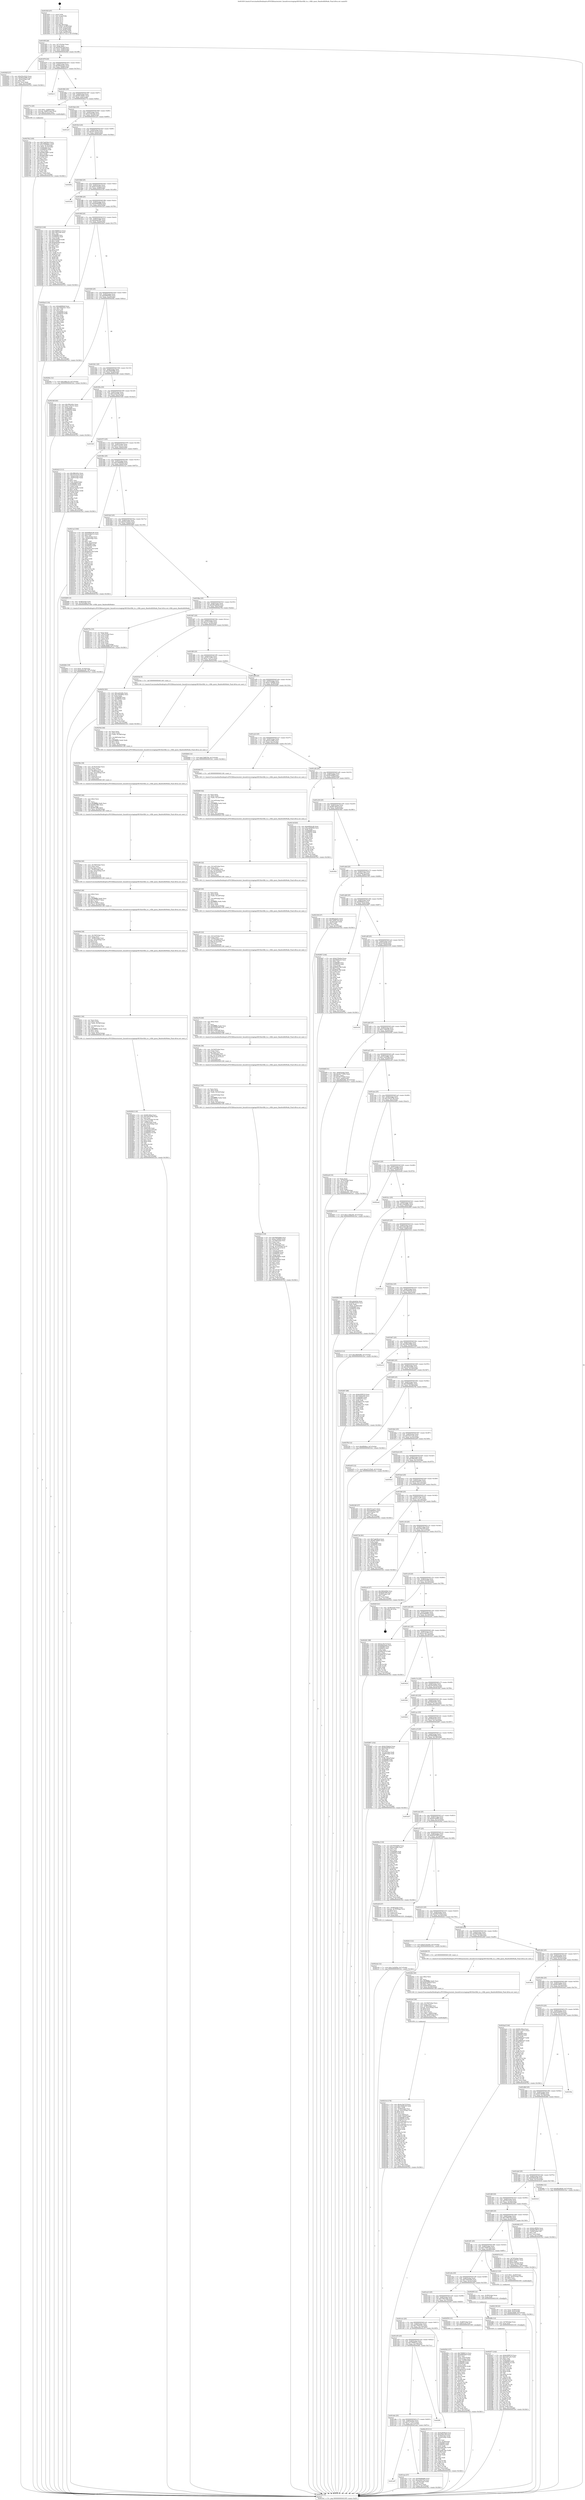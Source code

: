 digraph "0x401830" {
  label = "0x401830 (/mnt/c/Users/mathe/Desktop/tcc/POCII/binaries/extr_linuxdriversstagingrtl8192ertllib_tx.c_rtllib_query_BandwidthMode_Final-ollvm.out::main(0))"
  labelloc = "t"
  node[shape=record]

  Entry [label="",width=0.3,height=0.3,shape=circle,fillcolor=black,style=filled]
  "0x40185f" [label="{
     0x40185f [26]\l
     | [instrs]\l
     &nbsp;&nbsp;0x40185f \<+3\>: mov -0x7c(%rbp),%eax\l
     &nbsp;&nbsp;0x401862 \<+2\>: mov %eax,%ecx\l
     &nbsp;&nbsp;0x401864 \<+6\>: sub $0x952f53bf,%ecx\l
     &nbsp;&nbsp;0x40186a \<+3\>: mov %eax,-0x80(%rbp)\l
     &nbsp;&nbsp;0x40186d \<+6\>: mov %ecx,-0x84(%rbp)\l
     &nbsp;&nbsp;0x401873 \<+6\>: je 000000000040292f \<main+0x10ff\>\l
  }"]
  "0x40292f" [label="{
     0x40292f [27]\l
     | [instrs]\l
     &nbsp;&nbsp;0x40292f \<+5\>: mov $0xd32cd223,%eax\l
     &nbsp;&nbsp;0x402934 \<+5\>: mov $0x603ae6f0,%ecx\l
     &nbsp;&nbsp;0x402939 \<+3\>: mov -0x2a(%rbp),%dl\l
     &nbsp;&nbsp;0x40293c \<+3\>: test $0x1,%dl\l
     &nbsp;&nbsp;0x40293f \<+3\>: cmovne %ecx,%eax\l
     &nbsp;&nbsp;0x402942 \<+3\>: mov %eax,-0x7c(%rbp)\l
     &nbsp;&nbsp;0x402945 \<+5\>: jmp 00000000004033e1 \<main+0x1bb1\>\l
  }"]
  "0x401879" [label="{
     0x401879 [25]\l
     | [instrs]\l
     &nbsp;&nbsp;0x401879 \<+5\>: jmp 000000000040187e \<main+0x4e\>\l
     &nbsp;&nbsp;0x40187e \<+3\>: mov -0x80(%rbp),%eax\l
     &nbsp;&nbsp;0x401881 \<+5\>: sub $0x984ab243,%eax\l
     &nbsp;&nbsp;0x401886 \<+6\>: mov %eax,-0x88(%rbp)\l
     &nbsp;&nbsp;0x40188c \<+6\>: je 0000000000402e11 \<main+0x15e1\>\l
  }"]
  Exit [label="",width=0.3,height=0.3,shape=circle,fillcolor=black,style=filled,peripheries=2]
  "0x402e11" [label="{
     0x402e11\l
  }", style=dashed]
  "0x401892" [label="{
     0x401892 [25]\l
     | [instrs]\l
     &nbsp;&nbsp;0x401892 \<+5\>: jmp 0000000000401897 \<main+0x67\>\l
     &nbsp;&nbsp;0x401897 \<+3\>: mov -0x80(%rbp),%eax\l
     &nbsp;&nbsp;0x40189a \<+5\>: sub $0x9d7300d7,%eax\l
     &nbsp;&nbsp;0x40189f \<+6\>: mov %eax,-0x8c(%rbp)\l
     &nbsp;&nbsp;0x4018a5 \<+6\>: je 000000000040277e \<main+0xf4e\>\l
  }"]
  "0x402d77" [label="{
     0x402d77 [142]\l
     | [instrs]\l
     &nbsp;&nbsp;0x402d77 \<+5\>: mov $0x6c658519,%ecx\l
     &nbsp;&nbsp;0x402d7c \<+5\>: mov $0x3c671cfe,%edx\l
     &nbsp;&nbsp;0x402d81 \<+3\>: mov $0x1,%sil\l
     &nbsp;&nbsp;0x402d84 \<+3\>: xor %r8d,%r8d\l
     &nbsp;&nbsp;0x402d87 \<+8\>: mov 0x406068,%r9d\l
     &nbsp;&nbsp;0x402d8f \<+8\>: mov 0x406054,%r10d\l
     &nbsp;&nbsp;0x402d97 \<+4\>: sub $0x1,%r8d\l
     &nbsp;&nbsp;0x402d9b \<+3\>: mov %r9d,%r11d\l
     &nbsp;&nbsp;0x402d9e \<+3\>: add %r8d,%r11d\l
     &nbsp;&nbsp;0x402da1 \<+4\>: imul %r11d,%r9d\l
     &nbsp;&nbsp;0x402da5 \<+4\>: and $0x1,%r9d\l
     &nbsp;&nbsp;0x402da9 \<+4\>: cmp $0x0,%r9d\l
     &nbsp;&nbsp;0x402dad \<+3\>: sete %bl\l
     &nbsp;&nbsp;0x402db0 \<+4\>: cmp $0xa,%r10d\l
     &nbsp;&nbsp;0x402db4 \<+4\>: setl %r14b\l
     &nbsp;&nbsp;0x402db8 \<+3\>: mov %bl,%r15b\l
     &nbsp;&nbsp;0x402dbb \<+4\>: xor $0xff,%r15b\l
     &nbsp;&nbsp;0x402dbf \<+3\>: mov %r14b,%r12b\l
     &nbsp;&nbsp;0x402dc2 \<+4\>: xor $0xff,%r12b\l
     &nbsp;&nbsp;0x402dc6 \<+4\>: xor $0x1,%sil\l
     &nbsp;&nbsp;0x402dca \<+3\>: mov %r15b,%r13b\l
     &nbsp;&nbsp;0x402dcd \<+4\>: and $0xff,%r13b\l
     &nbsp;&nbsp;0x402dd1 \<+3\>: and %sil,%bl\l
     &nbsp;&nbsp;0x402dd4 \<+3\>: mov %r12b,%al\l
     &nbsp;&nbsp;0x402dd7 \<+2\>: and $0xff,%al\l
     &nbsp;&nbsp;0x402dd9 \<+3\>: and %sil,%r14b\l
     &nbsp;&nbsp;0x402ddc \<+3\>: or %bl,%r13b\l
     &nbsp;&nbsp;0x402ddf \<+3\>: or %r14b,%al\l
     &nbsp;&nbsp;0x402de2 \<+3\>: xor %al,%r13b\l
     &nbsp;&nbsp;0x402de5 \<+3\>: or %r12b,%r15b\l
     &nbsp;&nbsp;0x402de8 \<+4\>: xor $0xff,%r15b\l
     &nbsp;&nbsp;0x402dec \<+4\>: or $0x1,%sil\l
     &nbsp;&nbsp;0x402df0 \<+3\>: and %sil,%r15b\l
     &nbsp;&nbsp;0x402df3 \<+3\>: or %r15b,%r13b\l
     &nbsp;&nbsp;0x402df6 \<+4\>: test $0x1,%r13b\l
     &nbsp;&nbsp;0x402dfa \<+3\>: cmovne %edx,%ecx\l
     &nbsp;&nbsp;0x402dfd \<+3\>: mov %ecx,-0x7c(%rbp)\l
     &nbsp;&nbsp;0x402e00 \<+5\>: jmp 00000000004033e1 \<main+0x1bb1\>\l
  }"]
  "0x40277e" [label="{
     0x40277e [20]\l
     | [instrs]\l
     &nbsp;&nbsp;0x40277e \<+7\>: movl $0x1,-0x68(%rbp)\l
     &nbsp;&nbsp;0x402785 \<+4\>: movslq -0x68(%rbp),%rax\l
     &nbsp;&nbsp;0x402789 \<+4\>: imul $0x18,%rax,%rdi\l
     &nbsp;&nbsp;0x40278d \<+5\>: call 0000000000401050 \<malloc@plt\>\l
     | [calls]\l
     &nbsp;&nbsp;0x401050 \{1\} (unknown)\l
  }"]
  "0x4018ab" [label="{
     0x4018ab [25]\l
     | [instrs]\l
     &nbsp;&nbsp;0x4018ab \<+5\>: jmp 00000000004018b0 \<main+0x80\>\l
     &nbsp;&nbsp;0x4018b0 \<+3\>: mov -0x80(%rbp),%eax\l
     &nbsp;&nbsp;0x4018b3 \<+5\>: sub $0xa23627bd,%eax\l
     &nbsp;&nbsp;0x4018b8 \<+6\>: mov %eax,-0x90(%rbp)\l
     &nbsp;&nbsp;0x4018be \<+6\>: je 0000000000401ec5 \<main+0x695\>\l
  }"]
  "0x402d6b" [label="{
     0x402d6b [12]\l
     | [instrs]\l
     &nbsp;&nbsp;0x402d6b \<+4\>: mov -0x70(%rbp),%rax\l
     &nbsp;&nbsp;0x402d6f \<+3\>: mov %rax,%rdi\l
     &nbsp;&nbsp;0x402d72 \<+5\>: call 0000000000401030 \<free@plt\>\l
     | [calls]\l
     &nbsp;&nbsp;0x401030 \{1\} (unknown)\l
  }"]
  "0x401ec5" [label="{
     0x401ec5\l
  }", style=dashed]
  "0x4018c4" [label="{
     0x4018c4 [25]\l
     | [instrs]\l
     &nbsp;&nbsp;0x4018c4 \<+5\>: jmp 00000000004018c9 \<main+0x99\>\l
     &nbsp;&nbsp;0x4018c9 \<+3\>: mov -0x80(%rbp),%eax\l
     &nbsp;&nbsp;0x4018cc \<+5\>: sub $0xa6132e19,%eax\l
     &nbsp;&nbsp;0x4018d1 \<+6\>: mov %eax,-0x94(%rbp)\l
     &nbsp;&nbsp;0x4018d7 \<+6\>: je 0000000000402f0a \<main+0x16da\>\l
  }"]
  "0x402cda" [label="{
     0x402cda [12]\l
     | [instrs]\l
     &nbsp;&nbsp;0x402cda \<+7\>: movl $0x13a5d5ba,-0x7c(%rbp)\l
     &nbsp;&nbsp;0x402ce1 \<+5\>: jmp 00000000004033e1 \<main+0x1bb1\>\l
  }"]
  "0x402f0a" [label="{
     0x402f0a\l
  }", style=dashed]
  "0x4018dd" [label="{
     0x4018dd [25]\l
     | [instrs]\l
     &nbsp;&nbsp;0x4018dd \<+5\>: jmp 00000000004018e2 \<main+0xb2\>\l
     &nbsp;&nbsp;0x4018e2 \<+3\>: mov -0x80(%rbp),%eax\l
     &nbsp;&nbsp;0x4018e5 \<+5\>: sub $0xb155a8cd,%eax\l
     &nbsp;&nbsp;0x4018ea \<+6\>: mov %eax,-0x98(%rbp)\l
     &nbsp;&nbsp;0x4018f0 \<+6\>: je 000000000040323b \<main+0x1a0b\>\l
  }"]
  "0x402b9c" [label="{
     0x402b9c [19]\l
     | [instrs]\l
     &nbsp;&nbsp;0x402b9c \<+7\>: movl $0x0,-0x78(%rbp)\l
     &nbsp;&nbsp;0x402ba3 \<+7\>: movl $0xb6ebc9f1,-0x7c(%rbp)\l
     &nbsp;&nbsp;0x402baa \<+5\>: jmp 00000000004033e1 \<main+0x1bb1\>\l
  }"]
  "0x40323b" [label="{
     0x40323b\l
  }", style=dashed]
  "0x4018f6" [label="{
     0x4018f6 [25]\l
     | [instrs]\l
     &nbsp;&nbsp;0x4018f6 \<+5\>: jmp 00000000004018fb \<main+0xcb\>\l
     &nbsp;&nbsp;0x4018fb \<+3\>: mov -0x80(%rbp),%eax\l
     &nbsp;&nbsp;0x4018fe \<+5\>: sub $0xb6d60688,%eax\l
     &nbsp;&nbsp;0x401903 \<+6\>: mov %eax,-0x9c(%rbp)\l
     &nbsp;&nbsp;0x401909 \<+6\>: je 0000000000401fc0 \<main+0x790\>\l
  }"]
  "0x402aee" [label="{
     0x402aee [118]\l
     | [instrs]\l
     &nbsp;&nbsp;0x402aee \<+5\>: mov $0x59d5468d,%ecx\l
     &nbsp;&nbsp;0x402af3 \<+5\>: mov $0xec7289b8,%edx\l
     &nbsp;&nbsp;0x402af8 \<+6\>: mov -0x1b8(%rbp),%esi\l
     &nbsp;&nbsp;0x402afe \<+3\>: imul %eax,%esi\l
     &nbsp;&nbsp;0x402b01 \<+3\>: movslq %esi,%r8\l
     &nbsp;&nbsp;0x402b04 \<+4\>: mov -0x70(%rbp),%r9\l
     &nbsp;&nbsp;0x402b08 \<+4\>: movslq -0x74(%rbp),%r10\l
     &nbsp;&nbsp;0x402b0c \<+4\>: imul $0x18,%r10,%r10\l
     &nbsp;&nbsp;0x402b10 \<+3\>: add %r10,%r9\l
     &nbsp;&nbsp;0x402b13 \<+4\>: mov %r8,0x10(%r9)\l
     &nbsp;&nbsp;0x402b17 \<+7\>: mov 0x406068,%eax\l
     &nbsp;&nbsp;0x402b1e \<+7\>: mov 0x406054,%esi\l
     &nbsp;&nbsp;0x402b25 \<+2\>: mov %eax,%edi\l
     &nbsp;&nbsp;0x402b27 \<+6\>: add $0xf0b84843,%edi\l
     &nbsp;&nbsp;0x402b2d \<+3\>: sub $0x1,%edi\l
     &nbsp;&nbsp;0x402b30 \<+6\>: sub $0xf0b84843,%edi\l
     &nbsp;&nbsp;0x402b36 \<+3\>: imul %edi,%eax\l
     &nbsp;&nbsp;0x402b39 \<+3\>: and $0x1,%eax\l
     &nbsp;&nbsp;0x402b3c \<+3\>: cmp $0x0,%eax\l
     &nbsp;&nbsp;0x402b3f \<+4\>: sete %r11b\l
     &nbsp;&nbsp;0x402b43 \<+3\>: cmp $0xa,%esi\l
     &nbsp;&nbsp;0x402b46 \<+3\>: setl %bl\l
     &nbsp;&nbsp;0x402b49 \<+3\>: mov %r11b,%r14b\l
     &nbsp;&nbsp;0x402b4c \<+3\>: and %bl,%r14b\l
     &nbsp;&nbsp;0x402b4f \<+3\>: xor %bl,%r11b\l
     &nbsp;&nbsp;0x402b52 \<+3\>: or %r11b,%r14b\l
     &nbsp;&nbsp;0x402b55 \<+4\>: test $0x1,%r14b\l
     &nbsp;&nbsp;0x402b59 \<+3\>: cmovne %edx,%ecx\l
     &nbsp;&nbsp;0x402b5c \<+3\>: mov %ecx,-0x7c(%rbp)\l
     &nbsp;&nbsp;0x402b5f \<+5\>: jmp 00000000004033e1 \<main+0x1bb1\>\l
  }"]
  "0x401fc0" [label="{
     0x401fc0 [144]\l
     | [instrs]\l
     &nbsp;&nbsp;0x401fc0 \<+5\>: mov $0x76898312,%eax\l
     &nbsp;&nbsp;0x401fc5 \<+5\>: mov $0x74f0319b,%ecx\l
     &nbsp;&nbsp;0x401fca \<+2\>: mov $0x1,%dl\l
     &nbsp;&nbsp;0x401fcc \<+7\>: mov 0x406068,%esi\l
     &nbsp;&nbsp;0x401fd3 \<+7\>: mov 0x406054,%edi\l
     &nbsp;&nbsp;0x401fda \<+3\>: mov %esi,%r8d\l
     &nbsp;&nbsp;0x401fdd \<+7\>: sub $0x6262829,%r8d\l
     &nbsp;&nbsp;0x401fe4 \<+4\>: sub $0x1,%r8d\l
     &nbsp;&nbsp;0x401fe8 \<+7\>: add $0x6262829,%r8d\l
     &nbsp;&nbsp;0x401fef \<+4\>: imul %r8d,%esi\l
     &nbsp;&nbsp;0x401ff3 \<+3\>: and $0x1,%esi\l
     &nbsp;&nbsp;0x401ff6 \<+3\>: cmp $0x0,%esi\l
     &nbsp;&nbsp;0x401ff9 \<+4\>: sete %r9b\l
     &nbsp;&nbsp;0x401ffd \<+3\>: cmp $0xa,%edi\l
     &nbsp;&nbsp;0x402000 \<+4\>: setl %r10b\l
     &nbsp;&nbsp;0x402004 \<+3\>: mov %r9b,%r11b\l
     &nbsp;&nbsp;0x402007 \<+4\>: xor $0xff,%r11b\l
     &nbsp;&nbsp;0x40200b \<+3\>: mov %r10b,%bl\l
     &nbsp;&nbsp;0x40200e \<+3\>: xor $0xff,%bl\l
     &nbsp;&nbsp;0x402011 \<+3\>: xor $0x0,%dl\l
     &nbsp;&nbsp;0x402014 \<+3\>: mov %r11b,%r14b\l
     &nbsp;&nbsp;0x402017 \<+4\>: and $0x0,%r14b\l
     &nbsp;&nbsp;0x40201b \<+3\>: and %dl,%r9b\l
     &nbsp;&nbsp;0x40201e \<+3\>: mov %bl,%r15b\l
     &nbsp;&nbsp;0x402021 \<+4\>: and $0x0,%r15b\l
     &nbsp;&nbsp;0x402025 \<+3\>: and %dl,%r10b\l
     &nbsp;&nbsp;0x402028 \<+3\>: or %r9b,%r14b\l
     &nbsp;&nbsp;0x40202b \<+3\>: or %r10b,%r15b\l
     &nbsp;&nbsp;0x40202e \<+3\>: xor %r15b,%r14b\l
     &nbsp;&nbsp;0x402031 \<+3\>: or %bl,%r11b\l
     &nbsp;&nbsp;0x402034 \<+4\>: xor $0xff,%r11b\l
     &nbsp;&nbsp;0x402038 \<+3\>: or $0x0,%dl\l
     &nbsp;&nbsp;0x40203b \<+3\>: and %dl,%r11b\l
     &nbsp;&nbsp;0x40203e \<+3\>: or %r11b,%r14b\l
     &nbsp;&nbsp;0x402041 \<+4\>: test $0x1,%r14b\l
     &nbsp;&nbsp;0x402045 \<+3\>: cmovne %ecx,%eax\l
     &nbsp;&nbsp;0x402048 \<+3\>: mov %eax,-0x7c(%rbp)\l
     &nbsp;&nbsp;0x40204b \<+5\>: jmp 00000000004033e1 \<main+0x1bb1\>\l
  }"]
  "0x40190f" [label="{
     0x40190f [25]\l
     | [instrs]\l
     &nbsp;&nbsp;0x40190f \<+5\>: jmp 0000000000401914 \<main+0xe4\>\l
     &nbsp;&nbsp;0x401914 \<+3\>: mov -0x80(%rbp),%eax\l
     &nbsp;&nbsp;0x401917 \<+5\>: sub $0xb6ebc9f1,%eax\l
     &nbsp;&nbsp;0x40191c \<+6\>: mov %eax,-0xa0(%rbp)\l
     &nbsp;&nbsp;0x401922 \<+6\>: je 0000000000402baf \<main+0x137f\>\l
  }"]
  "0x402ac2" [label="{
     0x402ac2 [44]\l
     | [instrs]\l
     &nbsp;&nbsp;0x402ac2 \<+2\>: xor %ecx,%ecx\l
     &nbsp;&nbsp;0x402ac4 \<+5\>: mov $0x2,%edx\l
     &nbsp;&nbsp;0x402ac9 \<+6\>: mov %edx,-0x1b4(%rbp)\l
     &nbsp;&nbsp;0x402acf \<+1\>: cltd\l
     &nbsp;&nbsp;0x402ad0 \<+6\>: mov -0x1b4(%rbp),%esi\l
     &nbsp;&nbsp;0x402ad6 \<+2\>: idiv %esi\l
     &nbsp;&nbsp;0x402ad8 \<+6\>: imul $0xfffffffe,%edx,%edx\l
     &nbsp;&nbsp;0x402ade \<+3\>: sub $0x1,%ecx\l
     &nbsp;&nbsp;0x402ae1 \<+2\>: sub %ecx,%edx\l
     &nbsp;&nbsp;0x402ae3 \<+6\>: mov %edx,-0x1b8(%rbp)\l
     &nbsp;&nbsp;0x402ae9 \<+5\>: call 0000000000401160 \<next_i\>\l
     | [calls]\l
     &nbsp;&nbsp;0x401160 \{1\} (/mnt/c/Users/mathe/Desktop/tcc/POCII/binaries/extr_linuxdriversstagingrtl8192ertllib_tx.c_rtllib_query_BandwidthMode_Final-ollvm.out::next_i)\l
  }"]
  "0x402baf" [label="{
     0x402baf [134]\l
     | [instrs]\l
     &nbsp;&nbsp;0x402baf \<+5\>: mov $0x6af6d9a9,%eax\l
     &nbsp;&nbsp;0x402bb4 \<+5\>: mov $0x75820321,%ecx\l
     &nbsp;&nbsp;0x402bb9 \<+2\>: mov $0x1,%dl\l
     &nbsp;&nbsp;0x402bbb \<+2\>: xor %esi,%esi\l
     &nbsp;&nbsp;0x402bbd \<+7\>: mov 0x406068,%edi\l
     &nbsp;&nbsp;0x402bc4 \<+8\>: mov 0x406054,%r8d\l
     &nbsp;&nbsp;0x402bcc \<+3\>: sub $0x1,%esi\l
     &nbsp;&nbsp;0x402bcf \<+3\>: mov %edi,%r9d\l
     &nbsp;&nbsp;0x402bd2 \<+3\>: add %esi,%r9d\l
     &nbsp;&nbsp;0x402bd5 \<+4\>: imul %r9d,%edi\l
     &nbsp;&nbsp;0x402bd9 \<+3\>: and $0x1,%edi\l
     &nbsp;&nbsp;0x402bdc \<+3\>: cmp $0x0,%edi\l
     &nbsp;&nbsp;0x402bdf \<+4\>: sete %r10b\l
     &nbsp;&nbsp;0x402be3 \<+4\>: cmp $0xa,%r8d\l
     &nbsp;&nbsp;0x402be7 \<+4\>: setl %r11b\l
     &nbsp;&nbsp;0x402beb \<+3\>: mov %r10b,%bl\l
     &nbsp;&nbsp;0x402bee \<+3\>: xor $0xff,%bl\l
     &nbsp;&nbsp;0x402bf1 \<+3\>: mov %r11b,%r14b\l
     &nbsp;&nbsp;0x402bf4 \<+4\>: xor $0xff,%r14b\l
     &nbsp;&nbsp;0x402bf8 \<+3\>: xor $0x1,%dl\l
     &nbsp;&nbsp;0x402bfb \<+3\>: mov %bl,%r15b\l
     &nbsp;&nbsp;0x402bfe \<+4\>: and $0xff,%r15b\l
     &nbsp;&nbsp;0x402c02 \<+3\>: and %dl,%r10b\l
     &nbsp;&nbsp;0x402c05 \<+3\>: mov %r14b,%r12b\l
     &nbsp;&nbsp;0x402c08 \<+4\>: and $0xff,%r12b\l
     &nbsp;&nbsp;0x402c0c \<+3\>: and %dl,%r11b\l
     &nbsp;&nbsp;0x402c0f \<+3\>: or %r10b,%r15b\l
     &nbsp;&nbsp;0x402c12 \<+3\>: or %r11b,%r12b\l
     &nbsp;&nbsp;0x402c15 \<+3\>: xor %r12b,%r15b\l
     &nbsp;&nbsp;0x402c18 \<+3\>: or %r14b,%bl\l
     &nbsp;&nbsp;0x402c1b \<+3\>: xor $0xff,%bl\l
     &nbsp;&nbsp;0x402c1e \<+3\>: or $0x1,%dl\l
     &nbsp;&nbsp;0x402c21 \<+2\>: and %dl,%bl\l
     &nbsp;&nbsp;0x402c23 \<+3\>: or %bl,%r15b\l
     &nbsp;&nbsp;0x402c26 \<+4\>: test $0x1,%r15b\l
     &nbsp;&nbsp;0x402c2a \<+3\>: cmovne %ecx,%eax\l
     &nbsp;&nbsp;0x402c2d \<+3\>: mov %eax,-0x7c(%rbp)\l
     &nbsp;&nbsp;0x402c30 \<+5\>: jmp 00000000004033e1 \<main+0x1bb1\>\l
  }"]
  "0x401928" [label="{
     0x401928 [25]\l
     | [instrs]\l
     &nbsp;&nbsp;0x401928 \<+5\>: jmp 000000000040192d \<main+0xfd\>\l
     &nbsp;&nbsp;0x40192d \<+3\>: mov -0x80(%rbp),%eax\l
     &nbsp;&nbsp;0x401930 \<+5\>: sub $0xb8965fe0,%eax\l
     &nbsp;&nbsp;0x401935 \<+6\>: mov %eax,-0xa4(%rbp)\l
     &nbsp;&nbsp;0x40193b \<+6\>: je 00000000004020fa \<main+0x8ca\>\l
  }"]
  "0x402a9e" [label="{
     0x402a9e [36]\l
     | [instrs]\l
     &nbsp;&nbsp;0x402a9e \<+6\>: mov -0x1b0(%rbp),%ecx\l
     &nbsp;&nbsp;0x402aa4 \<+3\>: imul %eax,%ecx\l
     &nbsp;&nbsp;0x402aa7 \<+3\>: movslq %ecx,%r8\l
     &nbsp;&nbsp;0x402aaa \<+4\>: mov -0x70(%rbp),%r9\l
     &nbsp;&nbsp;0x402aae \<+4\>: movslq -0x74(%rbp),%r10\l
     &nbsp;&nbsp;0x402ab2 \<+4\>: imul $0x18,%r10,%r10\l
     &nbsp;&nbsp;0x402ab6 \<+3\>: add %r10,%r9\l
     &nbsp;&nbsp;0x402ab9 \<+4\>: mov %r8,0x8(%r9)\l
     &nbsp;&nbsp;0x402abd \<+5\>: call 0000000000401160 \<next_i\>\l
     | [calls]\l
     &nbsp;&nbsp;0x401160 \{1\} (/mnt/c/Users/mathe/Desktop/tcc/POCII/binaries/extr_linuxdriversstagingrtl8192ertllib_tx.c_rtllib_query_BandwidthMode_Final-ollvm.out::next_i)\l
  }"]
  "0x4020fa" [label="{
     0x4020fa [12]\l
     | [instrs]\l
     &nbsp;&nbsp;0x4020fa \<+7\>: movl $0x3d8ac19,-0x7c(%rbp)\l
     &nbsp;&nbsp;0x402101 \<+5\>: jmp 00000000004033e1 \<main+0x1bb1\>\l
  }"]
  "0x401941" [label="{
     0x401941 [25]\l
     | [instrs]\l
     &nbsp;&nbsp;0x401941 \<+5\>: jmp 0000000000401946 \<main+0x116\>\l
     &nbsp;&nbsp;0x401946 \<+3\>: mov -0x80(%rbp),%eax\l
     &nbsp;&nbsp;0x401949 \<+5\>: sub $0xc8b65d9b,%eax\l
     &nbsp;&nbsp;0x40194e \<+6\>: mov %eax,-0xa8(%rbp)\l
     &nbsp;&nbsp;0x401954 \<+6\>: je 00000000004023d0 \<main+0xba0\>\l
  }"]
  "0x402a76" [label="{
     0x402a76 [40]\l
     | [instrs]\l
     &nbsp;&nbsp;0x402a76 \<+5\>: mov $0x2,%ecx\l
     &nbsp;&nbsp;0x402a7b \<+1\>: cltd\l
     &nbsp;&nbsp;0x402a7c \<+2\>: idiv %ecx\l
     &nbsp;&nbsp;0x402a7e \<+6\>: imul $0xfffffffe,%edx,%ecx\l
     &nbsp;&nbsp;0x402a84 \<+6\>: sub $0x143001d6,%ecx\l
     &nbsp;&nbsp;0x402a8a \<+3\>: add $0x1,%ecx\l
     &nbsp;&nbsp;0x402a8d \<+6\>: add $0x143001d6,%ecx\l
     &nbsp;&nbsp;0x402a93 \<+6\>: mov %ecx,-0x1b0(%rbp)\l
     &nbsp;&nbsp;0x402a99 \<+5\>: call 0000000000401160 \<next_i\>\l
     | [calls]\l
     &nbsp;&nbsp;0x401160 \{1\} (/mnt/c/Users/mathe/Desktop/tcc/POCII/binaries/extr_linuxdriversstagingrtl8192ertllib_tx.c_rtllib_query_BandwidthMode_Final-ollvm.out::next_i)\l
  }"]
  "0x4023d0" [label="{
     0x4023d0 [83]\l
     | [instrs]\l
     &nbsp;&nbsp;0x4023d0 \<+5\>: mov $0x3f6cb44c,%eax\l
     &nbsp;&nbsp;0x4023d5 \<+5\>: mov $0xccc42c51,%ecx\l
     &nbsp;&nbsp;0x4023da \<+2\>: xor %edx,%edx\l
     &nbsp;&nbsp;0x4023dc \<+7\>: mov 0x406068,%esi\l
     &nbsp;&nbsp;0x4023e3 \<+7\>: mov 0x406054,%edi\l
     &nbsp;&nbsp;0x4023ea \<+3\>: sub $0x1,%edx\l
     &nbsp;&nbsp;0x4023ed \<+3\>: mov %esi,%r8d\l
     &nbsp;&nbsp;0x4023f0 \<+3\>: add %edx,%r8d\l
     &nbsp;&nbsp;0x4023f3 \<+4\>: imul %r8d,%esi\l
     &nbsp;&nbsp;0x4023f7 \<+3\>: and $0x1,%esi\l
     &nbsp;&nbsp;0x4023fa \<+3\>: cmp $0x0,%esi\l
     &nbsp;&nbsp;0x4023fd \<+4\>: sete %r9b\l
     &nbsp;&nbsp;0x402401 \<+3\>: cmp $0xa,%edi\l
     &nbsp;&nbsp;0x402404 \<+4\>: setl %r10b\l
     &nbsp;&nbsp;0x402408 \<+3\>: mov %r9b,%r11b\l
     &nbsp;&nbsp;0x40240b \<+3\>: and %r10b,%r11b\l
     &nbsp;&nbsp;0x40240e \<+3\>: xor %r10b,%r9b\l
     &nbsp;&nbsp;0x402411 \<+3\>: or %r9b,%r11b\l
     &nbsp;&nbsp;0x402414 \<+4\>: test $0x1,%r11b\l
     &nbsp;&nbsp;0x402418 \<+3\>: cmovne %ecx,%eax\l
     &nbsp;&nbsp;0x40241b \<+3\>: mov %eax,-0x7c(%rbp)\l
     &nbsp;&nbsp;0x40241e \<+5\>: jmp 00000000004033e1 \<main+0x1bb1\>\l
  }"]
  "0x40195a" [label="{
     0x40195a [25]\l
     | [instrs]\l
     &nbsp;&nbsp;0x40195a \<+5\>: jmp 000000000040195f \<main+0x12f\>\l
     &nbsp;&nbsp;0x40195f \<+3\>: mov -0x80(%rbp),%eax\l
     &nbsp;&nbsp;0x401962 \<+5\>: sub $0xcadcdc8a,%eax\l
     &nbsp;&nbsp;0x401967 \<+6\>: mov %eax,-0xac(%rbp)\l
     &nbsp;&nbsp;0x40196d \<+6\>: je 00000000004033d3 \<main+0x1ba3\>\l
  }"]
  "0x402a55" [label="{
     0x402a55 [33]\l
     | [instrs]\l
     &nbsp;&nbsp;0x402a55 \<+6\>: mov -0x1ac(%rbp),%ecx\l
     &nbsp;&nbsp;0x402a5b \<+3\>: imul %eax,%ecx\l
     &nbsp;&nbsp;0x402a5e \<+4\>: mov -0x70(%rbp),%r8\l
     &nbsp;&nbsp;0x402a62 \<+4\>: movslq -0x74(%rbp),%r9\l
     &nbsp;&nbsp;0x402a66 \<+4\>: imul $0x18,%r9,%r9\l
     &nbsp;&nbsp;0x402a6a \<+3\>: add %r9,%r8\l
     &nbsp;&nbsp;0x402a6d \<+4\>: mov %ecx,0x4(%r8)\l
     &nbsp;&nbsp;0x402a71 \<+5\>: call 0000000000401160 \<next_i\>\l
     | [calls]\l
     &nbsp;&nbsp;0x401160 \{1\} (/mnt/c/Users/mathe/Desktop/tcc/POCII/binaries/extr_linuxdriversstagingrtl8192ertllib_tx.c_rtllib_query_BandwidthMode_Final-ollvm.out::next_i)\l
  }"]
  "0x4033d3" [label="{
     0x4033d3\l
  }", style=dashed]
  "0x401973" [label="{
     0x401973 [25]\l
     | [instrs]\l
     &nbsp;&nbsp;0x401973 \<+5\>: jmp 0000000000401978 \<main+0x148\>\l
     &nbsp;&nbsp;0x401978 \<+3\>: mov -0x80(%rbp),%eax\l
     &nbsp;&nbsp;0x40197b \<+5\>: sub $0xccc42c51,%eax\l
     &nbsp;&nbsp;0x401980 \<+6\>: mov %eax,-0xb0(%rbp)\l
     &nbsp;&nbsp;0x401986 \<+6\>: je 0000000000402423 \<main+0xbf3\>\l
  }"]
  "0x402a29" [label="{
     0x402a29 [44]\l
     | [instrs]\l
     &nbsp;&nbsp;0x402a29 \<+2\>: xor %ecx,%ecx\l
     &nbsp;&nbsp;0x402a2b \<+5\>: mov $0x2,%edx\l
     &nbsp;&nbsp;0x402a30 \<+6\>: mov %edx,-0x1a8(%rbp)\l
     &nbsp;&nbsp;0x402a36 \<+1\>: cltd\l
     &nbsp;&nbsp;0x402a37 \<+6\>: mov -0x1a8(%rbp),%esi\l
     &nbsp;&nbsp;0x402a3d \<+2\>: idiv %esi\l
     &nbsp;&nbsp;0x402a3f \<+6\>: imul $0xfffffffe,%edx,%edx\l
     &nbsp;&nbsp;0x402a45 \<+3\>: sub $0x1,%ecx\l
     &nbsp;&nbsp;0x402a48 \<+2\>: sub %ecx,%edx\l
     &nbsp;&nbsp;0x402a4a \<+6\>: mov %edx,-0x1ac(%rbp)\l
     &nbsp;&nbsp;0x402a50 \<+5\>: call 0000000000401160 \<next_i\>\l
     | [calls]\l
     &nbsp;&nbsp;0x401160 \{1\} (/mnt/c/Users/mathe/Desktop/tcc/POCII/binaries/extr_linuxdriversstagingrtl8192ertllib_tx.c_rtllib_query_BandwidthMode_Final-ollvm.out::next_i)\l
  }"]
  "0x402423" [label="{
     0x402423 [111]\l
     | [instrs]\l
     &nbsp;&nbsp;0x402423 \<+5\>: mov $0x3f6cb44c,%eax\l
     &nbsp;&nbsp;0x402428 \<+5\>: mov $0x707e3ce5,%ecx\l
     &nbsp;&nbsp;0x40242d \<+3\>: mov -0x64(%rbp),%edx\l
     &nbsp;&nbsp;0x402430 \<+3\>: cmp -0x60(%rbp),%edx\l
     &nbsp;&nbsp;0x402433 \<+4\>: setl %sil\l
     &nbsp;&nbsp;0x402437 \<+4\>: and $0x1,%sil\l
     &nbsp;&nbsp;0x40243b \<+4\>: mov %sil,-0x2b(%rbp)\l
     &nbsp;&nbsp;0x40243f \<+7\>: mov 0x406068,%edx\l
     &nbsp;&nbsp;0x402446 \<+7\>: mov 0x406054,%edi\l
     &nbsp;&nbsp;0x40244d \<+3\>: mov %edx,%r8d\l
     &nbsp;&nbsp;0x402450 \<+7\>: sub $0x2e7ee54a,%r8d\l
     &nbsp;&nbsp;0x402457 \<+4\>: sub $0x1,%r8d\l
     &nbsp;&nbsp;0x40245b \<+7\>: add $0x2e7ee54a,%r8d\l
     &nbsp;&nbsp;0x402462 \<+4\>: imul %r8d,%edx\l
     &nbsp;&nbsp;0x402466 \<+3\>: and $0x1,%edx\l
     &nbsp;&nbsp;0x402469 \<+3\>: cmp $0x0,%edx\l
     &nbsp;&nbsp;0x40246c \<+4\>: sete %sil\l
     &nbsp;&nbsp;0x402470 \<+3\>: cmp $0xa,%edi\l
     &nbsp;&nbsp;0x402473 \<+4\>: setl %r9b\l
     &nbsp;&nbsp;0x402477 \<+3\>: mov %sil,%r10b\l
     &nbsp;&nbsp;0x40247a \<+3\>: and %r9b,%r10b\l
     &nbsp;&nbsp;0x40247d \<+3\>: xor %r9b,%sil\l
     &nbsp;&nbsp;0x402480 \<+3\>: or %sil,%r10b\l
     &nbsp;&nbsp;0x402483 \<+4\>: test $0x1,%r10b\l
     &nbsp;&nbsp;0x402487 \<+3\>: cmovne %ecx,%eax\l
     &nbsp;&nbsp;0x40248a \<+3\>: mov %eax,-0x7c(%rbp)\l
     &nbsp;&nbsp;0x40248d \<+5\>: jmp 00000000004033e1 \<main+0x1bb1\>\l
  }"]
  "0x40198c" [label="{
     0x40198c [25]\l
     | [instrs]\l
     &nbsp;&nbsp;0x40198c \<+5\>: jmp 0000000000401991 \<main+0x161\>\l
     &nbsp;&nbsp;0x401991 \<+3\>: mov -0x80(%rbp),%eax\l
     &nbsp;&nbsp;0x401994 \<+5\>: sub $0xceb9d09d,%eax\l
     &nbsp;&nbsp;0x401999 \<+6\>: mov %eax,-0xb4(%rbp)\l
     &nbsp;&nbsp;0x40199f \<+6\>: je 00000000004021a2 \<main+0x972\>\l
  }"]
  "0x402a09" [label="{
     0x402a09 [32]\l
     | [instrs]\l
     &nbsp;&nbsp;0x402a09 \<+6\>: mov -0x1a4(%rbp),%ecx\l
     &nbsp;&nbsp;0x402a0f \<+3\>: imul %eax,%ecx\l
     &nbsp;&nbsp;0x402a12 \<+4\>: mov -0x70(%rbp),%r8\l
     &nbsp;&nbsp;0x402a16 \<+4\>: movslq -0x74(%rbp),%r9\l
     &nbsp;&nbsp;0x402a1a \<+4\>: imul $0x18,%r9,%r9\l
     &nbsp;&nbsp;0x402a1e \<+3\>: add %r9,%r8\l
     &nbsp;&nbsp;0x402a21 \<+3\>: mov %ecx,(%r8)\l
     &nbsp;&nbsp;0x402a24 \<+5\>: call 0000000000401160 \<next_i\>\l
     | [calls]\l
     &nbsp;&nbsp;0x401160 \{1\} (/mnt/c/Users/mathe/Desktop/tcc/POCII/binaries/extr_linuxdriversstagingrtl8192ertllib_tx.c_rtllib_query_BandwidthMode_Final-ollvm.out::next_i)\l
  }"]
  "0x4021a2" [label="{
     0x4021a2 [164]\l
     | [instrs]\l
     &nbsp;&nbsp;0x4021a2 \<+5\>: mov $0x6d844c46,%eax\l
     &nbsp;&nbsp;0x4021a7 \<+5\>: mov $0x4249e514,%ecx\l
     &nbsp;&nbsp;0x4021ac \<+2\>: mov $0x1,%dl\l
     &nbsp;&nbsp;0x4021ae \<+3\>: mov -0x5c(%rbp),%esi\l
     &nbsp;&nbsp;0x4021b1 \<+3\>: cmp -0x50(%rbp),%esi\l
     &nbsp;&nbsp;0x4021b4 \<+4\>: setl %dil\l
     &nbsp;&nbsp;0x4021b8 \<+4\>: and $0x1,%dil\l
     &nbsp;&nbsp;0x4021bc \<+4\>: mov %dil,-0x2c(%rbp)\l
     &nbsp;&nbsp;0x4021c0 \<+7\>: mov 0x406068,%esi\l
     &nbsp;&nbsp;0x4021c7 \<+8\>: mov 0x406054,%r8d\l
     &nbsp;&nbsp;0x4021cf \<+3\>: mov %esi,%r9d\l
     &nbsp;&nbsp;0x4021d2 \<+7\>: add $0x6e93cc04,%r9d\l
     &nbsp;&nbsp;0x4021d9 \<+4\>: sub $0x1,%r9d\l
     &nbsp;&nbsp;0x4021dd \<+7\>: sub $0x6e93cc04,%r9d\l
     &nbsp;&nbsp;0x4021e4 \<+4\>: imul %r9d,%esi\l
     &nbsp;&nbsp;0x4021e8 \<+3\>: and $0x1,%esi\l
     &nbsp;&nbsp;0x4021eb \<+3\>: cmp $0x0,%esi\l
     &nbsp;&nbsp;0x4021ee \<+4\>: sete %dil\l
     &nbsp;&nbsp;0x4021f2 \<+4\>: cmp $0xa,%r8d\l
     &nbsp;&nbsp;0x4021f6 \<+4\>: setl %r10b\l
     &nbsp;&nbsp;0x4021fa \<+3\>: mov %dil,%r11b\l
     &nbsp;&nbsp;0x4021fd \<+4\>: xor $0xff,%r11b\l
     &nbsp;&nbsp;0x402201 \<+3\>: mov %r10b,%bl\l
     &nbsp;&nbsp;0x402204 \<+3\>: xor $0xff,%bl\l
     &nbsp;&nbsp;0x402207 \<+3\>: xor $0x0,%dl\l
     &nbsp;&nbsp;0x40220a \<+3\>: mov %r11b,%r14b\l
     &nbsp;&nbsp;0x40220d \<+4\>: and $0x0,%r14b\l
     &nbsp;&nbsp;0x402211 \<+3\>: and %dl,%dil\l
     &nbsp;&nbsp;0x402214 \<+3\>: mov %bl,%r15b\l
     &nbsp;&nbsp;0x402217 \<+4\>: and $0x0,%r15b\l
     &nbsp;&nbsp;0x40221b \<+3\>: and %dl,%r10b\l
     &nbsp;&nbsp;0x40221e \<+3\>: or %dil,%r14b\l
     &nbsp;&nbsp;0x402221 \<+3\>: or %r10b,%r15b\l
     &nbsp;&nbsp;0x402224 \<+3\>: xor %r15b,%r14b\l
     &nbsp;&nbsp;0x402227 \<+3\>: or %bl,%r11b\l
     &nbsp;&nbsp;0x40222a \<+4\>: xor $0xff,%r11b\l
     &nbsp;&nbsp;0x40222e \<+3\>: or $0x0,%dl\l
     &nbsp;&nbsp;0x402231 \<+3\>: and %dl,%r11b\l
     &nbsp;&nbsp;0x402234 \<+3\>: or %r11b,%r14b\l
     &nbsp;&nbsp;0x402237 \<+4\>: test $0x1,%r14b\l
     &nbsp;&nbsp;0x40223b \<+3\>: cmovne %ecx,%eax\l
     &nbsp;&nbsp;0x40223e \<+3\>: mov %eax,-0x7c(%rbp)\l
     &nbsp;&nbsp;0x402241 \<+5\>: jmp 00000000004033e1 \<main+0x1bb1\>\l
  }"]
  "0x4019a5" [label="{
     0x4019a5 [25]\l
     | [instrs]\l
     &nbsp;&nbsp;0x4019a5 \<+5\>: jmp 00000000004019aa \<main+0x17a\>\l
     &nbsp;&nbsp;0x4019aa \<+3\>: mov -0x80(%rbp),%eax\l
     &nbsp;&nbsp;0x4019ad \<+5\>: sub $0xd32cd223,%eax\l
     &nbsp;&nbsp;0x4019b2 \<+6\>: mov %eax,-0xb8(%rbp)\l
     &nbsp;&nbsp;0x4019b8 \<+6\>: je 0000000000402b8f \<main+0x135f\>\l
  }"]
  "0x4029d5" [label="{
     0x4029d5 [52]\l
     | [instrs]\l
     &nbsp;&nbsp;0x4029d5 \<+2\>: xor %ecx,%ecx\l
     &nbsp;&nbsp;0x4029d7 \<+5\>: mov $0x2,%edx\l
     &nbsp;&nbsp;0x4029dc \<+6\>: mov %edx,-0x1a0(%rbp)\l
     &nbsp;&nbsp;0x4029e2 \<+1\>: cltd\l
     &nbsp;&nbsp;0x4029e3 \<+6\>: mov -0x1a0(%rbp),%esi\l
     &nbsp;&nbsp;0x4029e9 \<+2\>: idiv %esi\l
     &nbsp;&nbsp;0x4029eb \<+6\>: imul $0xfffffffe,%edx,%edx\l
     &nbsp;&nbsp;0x4029f1 \<+2\>: mov %ecx,%edi\l
     &nbsp;&nbsp;0x4029f3 \<+2\>: sub %edx,%edi\l
     &nbsp;&nbsp;0x4029f5 \<+2\>: mov %ecx,%edx\l
     &nbsp;&nbsp;0x4029f7 \<+3\>: sub $0x1,%edx\l
     &nbsp;&nbsp;0x4029fa \<+2\>: add %edx,%edi\l
     &nbsp;&nbsp;0x4029fc \<+2\>: sub %edi,%ecx\l
     &nbsp;&nbsp;0x4029fe \<+6\>: mov %ecx,-0x1a4(%rbp)\l
     &nbsp;&nbsp;0x402a04 \<+5\>: call 0000000000401160 \<next_i\>\l
     | [calls]\l
     &nbsp;&nbsp;0x401160 \{1\} (/mnt/c/Users/mathe/Desktop/tcc/POCII/binaries/extr_linuxdriversstagingrtl8192ertllib_tx.c_rtllib_query_BandwidthMode_Final-ollvm.out::next_i)\l
  }"]
  "0x402b8f" [label="{
     0x402b8f [13]\l
     | [instrs]\l
     &nbsp;&nbsp;0x402b8f \<+4\>: mov -0x58(%rbp),%rdi\l
     &nbsp;&nbsp;0x402b93 \<+4\>: mov -0x70(%rbp),%rsi\l
     &nbsp;&nbsp;0x402b97 \<+5\>: call 0000000000401580 \<rtllib_query_BandwidthMode\>\l
     | [calls]\l
     &nbsp;&nbsp;0x401580 \{1\} (/mnt/c/Users/mathe/Desktop/tcc/POCII/binaries/extr_linuxdriversstagingrtl8192ertllib_tx.c_rtllib_query_BandwidthMode_Final-ollvm.out::rtllib_query_BandwidthMode)\l
  }"]
  "0x4019be" [label="{
     0x4019be [25]\l
     | [instrs]\l
     &nbsp;&nbsp;0x4019be \<+5\>: jmp 00000000004019c3 \<main+0x193\>\l
     &nbsp;&nbsp;0x4019c3 \<+3\>: mov -0x80(%rbp),%eax\l
     &nbsp;&nbsp;0x4019c6 \<+5\>: sub $0xd62a66a8,%eax\l
     &nbsp;&nbsp;0x4019cb \<+6\>: mov %eax,-0xbc(%rbp)\l
     &nbsp;&nbsp;0x4019d1 \<+6\>: je 000000000040270a \<main+0xeda\>\l
  }"]
  "0x402792" [label="{
     0x402792 [105]\l
     | [instrs]\l
     &nbsp;&nbsp;0x402792 \<+5\>: mov $0x7aeb3bc4,%ecx\l
     &nbsp;&nbsp;0x402797 \<+5\>: mov $0x3b6b8d21,%edx\l
     &nbsp;&nbsp;0x40279c \<+4\>: mov %rax,-0x70(%rbp)\l
     &nbsp;&nbsp;0x4027a0 \<+7\>: movl $0x0,-0x74(%rbp)\l
     &nbsp;&nbsp;0x4027a7 \<+7\>: mov 0x406068,%esi\l
     &nbsp;&nbsp;0x4027ae \<+8\>: mov 0x406054,%r8d\l
     &nbsp;&nbsp;0x4027b6 \<+3\>: mov %esi,%r9d\l
     &nbsp;&nbsp;0x4027b9 \<+7\>: add $0x69e3d6f7,%r9d\l
     &nbsp;&nbsp;0x4027c0 \<+4\>: sub $0x1,%r9d\l
     &nbsp;&nbsp;0x4027c4 \<+7\>: sub $0x69e3d6f7,%r9d\l
     &nbsp;&nbsp;0x4027cb \<+4\>: imul %r9d,%esi\l
     &nbsp;&nbsp;0x4027cf \<+3\>: and $0x1,%esi\l
     &nbsp;&nbsp;0x4027d2 \<+3\>: cmp $0x0,%esi\l
     &nbsp;&nbsp;0x4027d5 \<+4\>: sete %r10b\l
     &nbsp;&nbsp;0x4027d9 \<+4\>: cmp $0xa,%r8d\l
     &nbsp;&nbsp;0x4027dd \<+4\>: setl %r11b\l
     &nbsp;&nbsp;0x4027e1 \<+3\>: mov %r10b,%bl\l
     &nbsp;&nbsp;0x4027e4 \<+3\>: and %r11b,%bl\l
     &nbsp;&nbsp;0x4027e7 \<+3\>: xor %r11b,%r10b\l
     &nbsp;&nbsp;0x4027ea \<+3\>: or %r10b,%bl\l
     &nbsp;&nbsp;0x4027ed \<+3\>: test $0x1,%bl\l
     &nbsp;&nbsp;0x4027f0 \<+3\>: cmovne %edx,%ecx\l
     &nbsp;&nbsp;0x4027f3 \<+3\>: mov %ecx,-0x7c(%rbp)\l
     &nbsp;&nbsp;0x4027f6 \<+5\>: jmp 00000000004033e1 \<main+0x1bb1\>\l
  }"]
  "0x40270a" [label="{
     0x40270a [33]\l
     | [instrs]\l
     &nbsp;&nbsp;0x40270a \<+2\>: xor %eax,%eax\l
     &nbsp;&nbsp;0x40270c \<+3\>: mov -0x5c(%rbp),%ecx\l
     &nbsp;&nbsp;0x40270f \<+2\>: mov %eax,%edx\l
     &nbsp;&nbsp;0x402711 \<+2\>: sub %ecx,%edx\l
     &nbsp;&nbsp;0x402713 \<+2\>: mov %eax,%ecx\l
     &nbsp;&nbsp;0x402715 \<+3\>: sub $0x1,%ecx\l
     &nbsp;&nbsp;0x402718 \<+2\>: add %ecx,%edx\l
     &nbsp;&nbsp;0x40271a \<+2\>: sub %edx,%eax\l
     &nbsp;&nbsp;0x40271c \<+3\>: mov %eax,-0x5c(%rbp)\l
     &nbsp;&nbsp;0x40271f \<+7\>: movl $0xfb24fd6f,-0x7c(%rbp)\l
     &nbsp;&nbsp;0x402726 \<+5\>: jmp 00000000004033e1 \<main+0x1bb1\>\l
  }"]
  "0x4019d7" [label="{
     0x4019d7 [25]\l
     | [instrs]\l
     &nbsp;&nbsp;0x4019d7 \<+5\>: jmp 00000000004019dc \<main+0x1ac\>\l
     &nbsp;&nbsp;0x4019dc \<+3\>: mov -0x80(%rbp),%eax\l
     &nbsp;&nbsp;0x4019df \<+5\>: sub $0xe27a7b40,%eax\l
     &nbsp;&nbsp;0x4019e4 \<+6\>: mov %eax,-0xc0(%rbp)\l
     &nbsp;&nbsp;0x4019ea \<+6\>: je 0000000000402f16 \<main+0x16e6\>\l
  }"]
  "0x40265d" [label="{
     0x40265d [118]\l
     | [instrs]\l
     &nbsp;&nbsp;0x40265d \<+5\>: mov $0xffc168cd,%ecx\l
     &nbsp;&nbsp;0x402662 \<+5\>: mov $0x1803d766,%edx\l
     &nbsp;&nbsp;0x402667 \<+2\>: xor %esi,%esi\l
     &nbsp;&nbsp;0x402669 \<+7\>: mov -0x19c(%rbp),%r10d\l
     &nbsp;&nbsp;0x402670 \<+4\>: imul %eax,%r10d\l
     &nbsp;&nbsp;0x402674 \<+4\>: mov -0x58(%rbp),%rdi\l
     &nbsp;&nbsp;0x402678 \<+4\>: movslq -0x5c(%rbp),%r8\l
     &nbsp;&nbsp;0x40267c \<+4\>: shl $0x4,%r8\l
     &nbsp;&nbsp;0x402680 \<+3\>: add %r8,%rdi\l
     &nbsp;&nbsp;0x402683 \<+4\>: mov 0x8(%rdi),%rdi\l
     &nbsp;&nbsp;0x402687 \<+4\>: mov %r10d,0x14(%rdi)\l
     &nbsp;&nbsp;0x40268b \<+7\>: mov 0x406068,%eax\l
     &nbsp;&nbsp;0x402692 \<+8\>: mov 0x406054,%r10d\l
     &nbsp;&nbsp;0x40269a \<+3\>: sub $0x1,%esi\l
     &nbsp;&nbsp;0x40269d \<+3\>: mov %eax,%r11d\l
     &nbsp;&nbsp;0x4026a0 \<+3\>: add %esi,%r11d\l
     &nbsp;&nbsp;0x4026a3 \<+4\>: imul %r11d,%eax\l
     &nbsp;&nbsp;0x4026a7 \<+3\>: and $0x1,%eax\l
     &nbsp;&nbsp;0x4026aa \<+3\>: cmp $0x0,%eax\l
     &nbsp;&nbsp;0x4026ad \<+3\>: sete %bl\l
     &nbsp;&nbsp;0x4026b0 \<+4\>: cmp $0xa,%r10d\l
     &nbsp;&nbsp;0x4026b4 \<+4\>: setl %r14b\l
     &nbsp;&nbsp;0x4026b8 \<+3\>: mov %bl,%r15b\l
     &nbsp;&nbsp;0x4026bb \<+3\>: and %r14b,%r15b\l
     &nbsp;&nbsp;0x4026be \<+3\>: xor %r14b,%bl\l
     &nbsp;&nbsp;0x4026c1 \<+3\>: or %bl,%r15b\l
     &nbsp;&nbsp;0x4026c4 \<+4\>: test $0x1,%r15b\l
     &nbsp;&nbsp;0x4026c8 \<+3\>: cmovne %edx,%ecx\l
     &nbsp;&nbsp;0x4026cb \<+3\>: mov %ecx,-0x7c(%rbp)\l
     &nbsp;&nbsp;0x4026ce \<+5\>: jmp 00000000004033e1 \<main+0x1bb1\>\l
  }"]
  "0x402f16" [label="{
     0x402f16 [83]\l
     | [instrs]\l
     &nbsp;&nbsp;0x402f16 \<+5\>: mov $0xcadcdc8a,%eax\l
     &nbsp;&nbsp;0x402f1b \<+5\>: mov $0x1d4e880a,%ecx\l
     &nbsp;&nbsp;0x402f20 \<+2\>: xor %edx,%edx\l
     &nbsp;&nbsp;0x402f22 \<+7\>: mov 0x406068,%esi\l
     &nbsp;&nbsp;0x402f29 \<+7\>: mov 0x406054,%edi\l
     &nbsp;&nbsp;0x402f30 \<+3\>: sub $0x1,%edx\l
     &nbsp;&nbsp;0x402f33 \<+3\>: mov %esi,%r8d\l
     &nbsp;&nbsp;0x402f36 \<+3\>: add %edx,%r8d\l
     &nbsp;&nbsp;0x402f39 \<+4\>: imul %r8d,%esi\l
     &nbsp;&nbsp;0x402f3d \<+3\>: and $0x1,%esi\l
     &nbsp;&nbsp;0x402f40 \<+3\>: cmp $0x0,%esi\l
     &nbsp;&nbsp;0x402f43 \<+4\>: sete %r9b\l
     &nbsp;&nbsp;0x402f47 \<+3\>: cmp $0xa,%edi\l
     &nbsp;&nbsp;0x402f4a \<+4\>: setl %r10b\l
     &nbsp;&nbsp;0x402f4e \<+3\>: mov %r9b,%r11b\l
     &nbsp;&nbsp;0x402f51 \<+3\>: and %r10b,%r11b\l
     &nbsp;&nbsp;0x402f54 \<+3\>: xor %r10b,%r9b\l
     &nbsp;&nbsp;0x402f57 \<+3\>: or %r9b,%r11b\l
     &nbsp;&nbsp;0x402f5a \<+4\>: test $0x1,%r11b\l
     &nbsp;&nbsp;0x402f5e \<+3\>: cmovne %ecx,%eax\l
     &nbsp;&nbsp;0x402f61 \<+3\>: mov %eax,-0x7c(%rbp)\l
     &nbsp;&nbsp;0x402f64 \<+5\>: jmp 00000000004033e1 \<main+0x1bb1\>\l
  }"]
  "0x4019f0" [label="{
     0x4019f0 [25]\l
     | [instrs]\l
     &nbsp;&nbsp;0x4019f0 \<+5\>: jmp 00000000004019f5 \<main+0x1c5\>\l
     &nbsp;&nbsp;0x4019f5 \<+3\>: mov -0x80(%rbp),%eax\l
     &nbsp;&nbsp;0x4019f8 \<+5\>: sub $0xe71c2273,%eax\l
     &nbsp;&nbsp;0x4019fd \<+6\>: mov %eax,-0xc4(%rbp)\l
     &nbsp;&nbsp;0x401a03 \<+6\>: je 000000000040253d \<main+0xd0d\>\l
  }"]
  "0x402631" [label="{
     0x402631 [44]\l
     | [instrs]\l
     &nbsp;&nbsp;0x402631 \<+2\>: xor %ecx,%ecx\l
     &nbsp;&nbsp;0x402633 \<+5\>: mov $0x2,%edx\l
     &nbsp;&nbsp;0x402638 \<+6\>: mov %edx,-0x198(%rbp)\l
     &nbsp;&nbsp;0x40263e \<+1\>: cltd\l
     &nbsp;&nbsp;0x40263f \<+6\>: mov -0x198(%rbp),%esi\l
     &nbsp;&nbsp;0x402645 \<+2\>: idiv %esi\l
     &nbsp;&nbsp;0x402647 \<+6\>: imul $0xfffffffe,%edx,%edx\l
     &nbsp;&nbsp;0x40264d \<+3\>: sub $0x1,%ecx\l
     &nbsp;&nbsp;0x402650 \<+2\>: sub %ecx,%edx\l
     &nbsp;&nbsp;0x402652 \<+6\>: mov %edx,-0x19c(%rbp)\l
     &nbsp;&nbsp;0x402658 \<+5\>: call 0000000000401160 \<next_i\>\l
     | [calls]\l
     &nbsp;&nbsp;0x401160 \{1\} (/mnt/c/Users/mathe/Desktop/tcc/POCII/binaries/extr_linuxdriversstagingrtl8192ertllib_tx.c_rtllib_query_BandwidthMode_Final-ollvm.out::next_i)\l
  }"]
  "0x40253d" [label="{
     0x40253d [5]\l
     | [instrs]\l
     &nbsp;&nbsp;0x40253d \<+5\>: call 0000000000401160 \<next_i\>\l
     | [calls]\l
     &nbsp;&nbsp;0x401160 \{1\} (/mnt/c/Users/mathe/Desktop/tcc/POCII/binaries/extr_linuxdriversstagingrtl8192ertllib_tx.c_rtllib_query_BandwidthMode_Final-ollvm.out::next_i)\l
  }"]
  "0x401a09" [label="{
     0x401a09 [25]\l
     | [instrs]\l
     &nbsp;&nbsp;0x401a09 \<+5\>: jmp 0000000000401a0e \<main+0x1de\>\l
     &nbsp;&nbsp;0x401a0e \<+3\>: mov -0x80(%rbp),%eax\l
     &nbsp;&nbsp;0x401a11 \<+5\>: sub $0xec7289b8,%eax\l
     &nbsp;&nbsp;0x401a16 \<+6\>: mov %eax,-0xc8(%rbp)\l
     &nbsp;&nbsp;0x401a1c \<+6\>: je 0000000000402b64 \<main+0x1334\>\l
  }"]
  "0x40260d" [label="{
     0x40260d [36]\l
     | [instrs]\l
     &nbsp;&nbsp;0x40260d \<+6\>: mov -0x194(%rbp),%ecx\l
     &nbsp;&nbsp;0x402613 \<+3\>: imul %eax,%ecx\l
     &nbsp;&nbsp;0x402616 \<+4\>: mov -0x58(%rbp),%rdi\l
     &nbsp;&nbsp;0x40261a \<+4\>: movslq -0x5c(%rbp),%r8\l
     &nbsp;&nbsp;0x40261e \<+4\>: shl $0x4,%r8\l
     &nbsp;&nbsp;0x402622 \<+3\>: add %r8,%rdi\l
     &nbsp;&nbsp;0x402625 \<+4\>: mov 0x8(%rdi),%rdi\l
     &nbsp;&nbsp;0x402629 \<+3\>: mov %ecx,0x10(%rdi)\l
     &nbsp;&nbsp;0x40262c \<+5\>: call 0000000000401160 \<next_i\>\l
     | [calls]\l
     &nbsp;&nbsp;0x401160 \{1\} (/mnt/c/Users/mathe/Desktop/tcc/POCII/binaries/extr_linuxdriversstagingrtl8192ertllib_tx.c_rtllib_query_BandwidthMode_Final-ollvm.out::next_i)\l
  }"]
  "0x402b64" [label="{
     0x402b64 [12]\l
     | [instrs]\l
     &nbsp;&nbsp;0x402b64 \<+7\>: movl $0x728f4764,-0x7c(%rbp)\l
     &nbsp;&nbsp;0x402b6b \<+5\>: jmp 00000000004033e1 \<main+0x1bb1\>\l
  }"]
  "0x401a22" [label="{
     0x401a22 [25]\l
     | [instrs]\l
     &nbsp;&nbsp;0x401a22 \<+5\>: jmp 0000000000401a27 \<main+0x1f7\>\l
     &nbsp;&nbsp;0x401a27 \<+3\>: mov -0x80(%rbp),%eax\l
     &nbsp;&nbsp;0x401a2a \<+5\>: sub $0xeecc06fe,%eax\l
     &nbsp;&nbsp;0x401a2f \<+6\>: mov %eax,-0xcc(%rbp)\l
     &nbsp;&nbsp;0x401a35 \<+6\>: je 00000000004029d0 \<main+0x11a0\>\l
  }"]
  "0x4025e5" [label="{
     0x4025e5 [40]\l
     | [instrs]\l
     &nbsp;&nbsp;0x4025e5 \<+5\>: mov $0x2,%ecx\l
     &nbsp;&nbsp;0x4025ea \<+1\>: cltd\l
     &nbsp;&nbsp;0x4025eb \<+2\>: idiv %ecx\l
     &nbsp;&nbsp;0x4025ed \<+6\>: imul $0xfffffffe,%edx,%ecx\l
     &nbsp;&nbsp;0x4025f3 \<+6\>: sub $0x7e138537,%ecx\l
     &nbsp;&nbsp;0x4025f9 \<+3\>: add $0x1,%ecx\l
     &nbsp;&nbsp;0x4025fc \<+6\>: add $0x7e138537,%ecx\l
     &nbsp;&nbsp;0x402602 \<+6\>: mov %ecx,-0x194(%rbp)\l
     &nbsp;&nbsp;0x402608 \<+5\>: call 0000000000401160 \<next_i\>\l
     | [calls]\l
     &nbsp;&nbsp;0x401160 \{1\} (/mnt/c/Users/mathe/Desktop/tcc/POCII/binaries/extr_linuxdriversstagingrtl8192ertllib_tx.c_rtllib_query_BandwidthMode_Final-ollvm.out::next_i)\l
  }"]
  "0x4029d0" [label="{
     0x4029d0 [5]\l
     | [instrs]\l
     &nbsp;&nbsp;0x4029d0 \<+5\>: call 0000000000401160 \<next_i\>\l
     | [calls]\l
     &nbsp;&nbsp;0x401160 \{1\} (/mnt/c/Users/mathe/Desktop/tcc/POCII/binaries/extr_linuxdriversstagingrtl8192ertllib_tx.c_rtllib_query_BandwidthMode_Final-ollvm.out::next_i)\l
  }"]
  "0x401a3b" [label="{
     0x401a3b [25]\l
     | [instrs]\l
     &nbsp;&nbsp;0x401a3b \<+5\>: jmp 0000000000401a40 \<main+0x210\>\l
     &nbsp;&nbsp;0x401a40 \<+3\>: mov -0x80(%rbp),%eax\l
     &nbsp;&nbsp;0x401a43 \<+5\>: sub $0xfb24fd6f,%eax\l
     &nbsp;&nbsp;0x401a48 \<+6\>: mov %eax,-0xd0(%rbp)\l
     &nbsp;&nbsp;0x401a4e \<+6\>: je 000000000040214f \<main+0x91f\>\l
  }"]
  "0x4025bd" [label="{
     0x4025bd [40]\l
     | [instrs]\l
     &nbsp;&nbsp;0x4025bd \<+6\>: mov -0x190(%rbp),%ecx\l
     &nbsp;&nbsp;0x4025c3 \<+3\>: imul %eax,%ecx\l
     &nbsp;&nbsp;0x4025c6 \<+3\>: movslq %ecx,%rdi\l
     &nbsp;&nbsp;0x4025c9 \<+4\>: mov -0x58(%rbp),%r8\l
     &nbsp;&nbsp;0x4025cd \<+4\>: movslq -0x5c(%rbp),%r9\l
     &nbsp;&nbsp;0x4025d1 \<+4\>: shl $0x4,%r9\l
     &nbsp;&nbsp;0x4025d5 \<+3\>: add %r9,%r8\l
     &nbsp;&nbsp;0x4025d8 \<+4\>: mov 0x8(%r8),%r8\l
     &nbsp;&nbsp;0x4025dc \<+4\>: mov %rdi,0x8(%r8)\l
     &nbsp;&nbsp;0x4025e0 \<+5\>: call 0000000000401160 \<next_i\>\l
     | [calls]\l
     &nbsp;&nbsp;0x401160 \{1\} (/mnt/c/Users/mathe/Desktop/tcc/POCII/binaries/extr_linuxdriversstagingrtl8192ertllib_tx.c_rtllib_query_BandwidthMode_Final-ollvm.out::next_i)\l
  }"]
  "0x40214f" [label="{
     0x40214f [83]\l
     | [instrs]\l
     &nbsp;&nbsp;0x40214f \<+5\>: mov $0x6d844c46,%eax\l
     &nbsp;&nbsp;0x402154 \<+5\>: mov $0xceb9d09d,%ecx\l
     &nbsp;&nbsp;0x402159 \<+2\>: xor %edx,%edx\l
     &nbsp;&nbsp;0x40215b \<+7\>: mov 0x406068,%esi\l
     &nbsp;&nbsp;0x402162 \<+7\>: mov 0x406054,%edi\l
     &nbsp;&nbsp;0x402169 \<+3\>: sub $0x1,%edx\l
     &nbsp;&nbsp;0x40216c \<+3\>: mov %esi,%r8d\l
     &nbsp;&nbsp;0x40216f \<+3\>: add %edx,%r8d\l
     &nbsp;&nbsp;0x402172 \<+4\>: imul %r8d,%esi\l
     &nbsp;&nbsp;0x402176 \<+3\>: and $0x1,%esi\l
     &nbsp;&nbsp;0x402179 \<+3\>: cmp $0x0,%esi\l
     &nbsp;&nbsp;0x40217c \<+4\>: sete %r9b\l
     &nbsp;&nbsp;0x402180 \<+3\>: cmp $0xa,%edi\l
     &nbsp;&nbsp;0x402183 \<+4\>: setl %r10b\l
     &nbsp;&nbsp;0x402187 \<+3\>: mov %r9b,%r11b\l
     &nbsp;&nbsp;0x40218a \<+3\>: and %r10b,%r11b\l
     &nbsp;&nbsp;0x40218d \<+3\>: xor %r10b,%r9b\l
     &nbsp;&nbsp;0x402190 \<+3\>: or %r9b,%r11b\l
     &nbsp;&nbsp;0x402193 \<+4\>: test $0x1,%r11b\l
     &nbsp;&nbsp;0x402197 \<+3\>: cmovne %ecx,%eax\l
     &nbsp;&nbsp;0x40219a \<+3\>: mov %eax,-0x7c(%rbp)\l
     &nbsp;&nbsp;0x40219d \<+5\>: jmp 00000000004033e1 \<main+0x1bb1\>\l
  }"]
  "0x401a54" [label="{
     0x401a54 [25]\l
     | [instrs]\l
     &nbsp;&nbsp;0x401a54 \<+5\>: jmp 0000000000401a59 \<main+0x229\>\l
     &nbsp;&nbsp;0x401a59 \<+3\>: mov -0x80(%rbp),%eax\l
     &nbsp;&nbsp;0x401a5c \<+5\>: sub $0xffc168cd,%eax\l
     &nbsp;&nbsp;0x401a61 \<+6\>: mov %eax,-0xd4(%rbp)\l
     &nbsp;&nbsp;0x401a67 \<+6\>: je 00000000004030b1 \<main+0x1881\>\l
  }"]
  "0x402595" [label="{
     0x402595 [40]\l
     | [instrs]\l
     &nbsp;&nbsp;0x402595 \<+5\>: mov $0x2,%ecx\l
     &nbsp;&nbsp;0x40259a \<+1\>: cltd\l
     &nbsp;&nbsp;0x40259b \<+2\>: idiv %ecx\l
     &nbsp;&nbsp;0x40259d \<+6\>: imul $0xfffffffe,%edx,%ecx\l
     &nbsp;&nbsp;0x4025a3 \<+6\>: add $0x8015fffc,%ecx\l
     &nbsp;&nbsp;0x4025a9 \<+3\>: add $0x1,%ecx\l
     &nbsp;&nbsp;0x4025ac \<+6\>: sub $0x8015fffc,%ecx\l
     &nbsp;&nbsp;0x4025b2 \<+6\>: mov %ecx,-0x190(%rbp)\l
     &nbsp;&nbsp;0x4025b8 \<+5\>: call 0000000000401160 \<next_i\>\l
     | [calls]\l
     &nbsp;&nbsp;0x401160 \{1\} (/mnt/c/Users/mathe/Desktop/tcc/POCII/binaries/extr_linuxdriversstagingrtl8192ertllib_tx.c_rtllib_query_BandwidthMode_Final-ollvm.out::next_i)\l
  }"]
  "0x4030b1" [label="{
     0x4030b1\l
  }", style=dashed]
  "0x401a6d" [label="{
     0x401a6d [25]\l
     | [instrs]\l
     &nbsp;&nbsp;0x401a6d \<+5\>: jmp 0000000000401a72 \<main+0x242\>\l
     &nbsp;&nbsp;0x401a72 \<+3\>: mov -0x80(%rbp),%eax\l
     &nbsp;&nbsp;0x401a75 \<+5\>: sub $0x3d8ac19,%eax\l
     &nbsp;&nbsp;0x401a7a \<+6\>: mov %eax,-0xd8(%rbp)\l
     &nbsp;&nbsp;0x401a80 \<+6\>: je 0000000000402106 \<main+0x8d6\>\l
  }"]
  "0x40256e" [label="{
     0x40256e [39]\l
     | [instrs]\l
     &nbsp;&nbsp;0x40256e \<+6\>: mov -0x18c(%rbp),%ecx\l
     &nbsp;&nbsp;0x402574 \<+3\>: imul %eax,%ecx\l
     &nbsp;&nbsp;0x402577 \<+3\>: movslq %ecx,%rdi\l
     &nbsp;&nbsp;0x40257a \<+4\>: mov -0x58(%rbp),%r8\l
     &nbsp;&nbsp;0x40257e \<+4\>: movslq -0x5c(%rbp),%r9\l
     &nbsp;&nbsp;0x402582 \<+4\>: shl $0x4,%r9\l
     &nbsp;&nbsp;0x402586 \<+3\>: add %r9,%r8\l
     &nbsp;&nbsp;0x402589 \<+4\>: mov 0x8(%r8),%r8\l
     &nbsp;&nbsp;0x40258d \<+3\>: mov %rdi,(%r8)\l
     &nbsp;&nbsp;0x402590 \<+5\>: call 0000000000401160 \<next_i\>\l
     | [calls]\l
     &nbsp;&nbsp;0x401160 \{1\} (/mnt/c/Users/mathe/Desktop/tcc/POCII/binaries/extr_linuxdriversstagingrtl8192ertllib_tx.c_rtllib_query_BandwidthMode_Final-ollvm.out::next_i)\l
  }"]
  "0x402106" [label="{
     0x402106 [27]\l
     | [instrs]\l
     &nbsp;&nbsp;0x402106 \<+5\>: mov $0x984ab243,%eax\l
     &nbsp;&nbsp;0x40210b \<+5\>: mov $0x73908728,%ecx\l
     &nbsp;&nbsp;0x402110 \<+3\>: mov -0x30(%rbp),%edx\l
     &nbsp;&nbsp;0x402113 \<+3\>: cmp $0x0,%edx\l
     &nbsp;&nbsp;0x402116 \<+3\>: cmove %ecx,%eax\l
     &nbsp;&nbsp;0x402119 \<+3\>: mov %eax,-0x7c(%rbp)\l
     &nbsp;&nbsp;0x40211c \<+5\>: jmp 00000000004033e1 \<main+0x1bb1\>\l
  }"]
  "0x401a86" [label="{
     0x401a86 [25]\l
     | [instrs]\l
     &nbsp;&nbsp;0x401a86 \<+5\>: jmp 0000000000401a8b \<main+0x25b\>\l
     &nbsp;&nbsp;0x401a8b \<+3\>: mov -0x80(%rbp),%eax\l
     &nbsp;&nbsp;0x401a8e \<+5\>: sub $0x6f946ce,%eax\l
     &nbsp;&nbsp;0x401a93 \<+6\>: mov %eax,-0xdc(%rbp)\l
     &nbsp;&nbsp;0x401a99 \<+6\>: je 0000000000402807 \<main+0xfd7\>\l
  }"]
  "0x402542" [label="{
     0x402542 [44]\l
     | [instrs]\l
     &nbsp;&nbsp;0x402542 \<+2\>: xor %ecx,%ecx\l
     &nbsp;&nbsp;0x402544 \<+5\>: mov $0x2,%edx\l
     &nbsp;&nbsp;0x402549 \<+6\>: mov %edx,-0x188(%rbp)\l
     &nbsp;&nbsp;0x40254f \<+1\>: cltd\l
     &nbsp;&nbsp;0x402550 \<+6\>: mov -0x188(%rbp),%esi\l
     &nbsp;&nbsp;0x402556 \<+2\>: idiv %esi\l
     &nbsp;&nbsp;0x402558 \<+6\>: imul $0xfffffffe,%edx,%edx\l
     &nbsp;&nbsp;0x40255e \<+3\>: sub $0x1,%ecx\l
     &nbsp;&nbsp;0x402561 \<+2\>: sub %ecx,%edx\l
     &nbsp;&nbsp;0x402563 \<+6\>: mov %edx,-0x18c(%rbp)\l
     &nbsp;&nbsp;0x402569 \<+5\>: call 0000000000401160 \<next_i\>\l
     | [calls]\l
     &nbsp;&nbsp;0x401160 \{1\} (/mnt/c/Users/mathe/Desktop/tcc/POCII/binaries/extr_linuxdriversstagingrtl8192ertllib_tx.c_rtllib_query_BandwidthMode_Final-ollvm.out::next_i)\l
  }"]
  "0x402807" [label="{
     0x402807 [144]\l
     | [instrs]\l
     &nbsp;&nbsp;0x402807 \<+5\>: mov $0xb155a8cd,%eax\l
     &nbsp;&nbsp;0x40280c \<+5\>: mov $0x594f3c43,%ecx\l
     &nbsp;&nbsp;0x402811 \<+2\>: mov $0x1,%dl\l
     &nbsp;&nbsp;0x402813 \<+7\>: mov 0x406068,%esi\l
     &nbsp;&nbsp;0x40281a \<+7\>: mov 0x406054,%edi\l
     &nbsp;&nbsp;0x402821 \<+3\>: mov %esi,%r8d\l
     &nbsp;&nbsp;0x402824 \<+7\>: add $0xf950c789,%r8d\l
     &nbsp;&nbsp;0x40282b \<+4\>: sub $0x1,%r8d\l
     &nbsp;&nbsp;0x40282f \<+7\>: sub $0xf950c789,%r8d\l
     &nbsp;&nbsp;0x402836 \<+4\>: imul %r8d,%esi\l
     &nbsp;&nbsp;0x40283a \<+3\>: and $0x1,%esi\l
     &nbsp;&nbsp;0x40283d \<+3\>: cmp $0x0,%esi\l
     &nbsp;&nbsp;0x402840 \<+4\>: sete %r9b\l
     &nbsp;&nbsp;0x402844 \<+3\>: cmp $0xa,%edi\l
     &nbsp;&nbsp;0x402847 \<+4\>: setl %r10b\l
     &nbsp;&nbsp;0x40284b \<+3\>: mov %r9b,%r11b\l
     &nbsp;&nbsp;0x40284e \<+4\>: xor $0xff,%r11b\l
     &nbsp;&nbsp;0x402852 \<+3\>: mov %r10b,%bl\l
     &nbsp;&nbsp;0x402855 \<+3\>: xor $0xff,%bl\l
     &nbsp;&nbsp;0x402858 \<+3\>: xor $0x1,%dl\l
     &nbsp;&nbsp;0x40285b \<+3\>: mov %r11b,%r14b\l
     &nbsp;&nbsp;0x40285e \<+4\>: and $0xff,%r14b\l
     &nbsp;&nbsp;0x402862 \<+3\>: and %dl,%r9b\l
     &nbsp;&nbsp;0x402865 \<+3\>: mov %bl,%r15b\l
     &nbsp;&nbsp;0x402868 \<+4\>: and $0xff,%r15b\l
     &nbsp;&nbsp;0x40286c \<+3\>: and %dl,%r10b\l
     &nbsp;&nbsp;0x40286f \<+3\>: or %r9b,%r14b\l
     &nbsp;&nbsp;0x402872 \<+3\>: or %r10b,%r15b\l
     &nbsp;&nbsp;0x402875 \<+3\>: xor %r15b,%r14b\l
     &nbsp;&nbsp;0x402878 \<+3\>: or %bl,%r11b\l
     &nbsp;&nbsp;0x40287b \<+4\>: xor $0xff,%r11b\l
     &nbsp;&nbsp;0x40287f \<+3\>: or $0x1,%dl\l
     &nbsp;&nbsp;0x402882 \<+3\>: and %dl,%r11b\l
     &nbsp;&nbsp;0x402885 \<+3\>: or %r11b,%r14b\l
     &nbsp;&nbsp;0x402888 \<+4\>: test $0x1,%r14b\l
     &nbsp;&nbsp;0x40288c \<+3\>: cmovne %ecx,%eax\l
     &nbsp;&nbsp;0x40288f \<+3\>: mov %eax,-0x7c(%rbp)\l
     &nbsp;&nbsp;0x402892 \<+5\>: jmp 00000000004033e1 \<main+0x1bb1\>\l
  }"]
  "0x401a9f" [label="{
     0x401a9f [25]\l
     | [instrs]\l
     &nbsp;&nbsp;0x401a9f \<+5\>: jmp 0000000000401aa4 \<main+0x274\>\l
     &nbsp;&nbsp;0x401aa4 \<+3\>: mov -0x80(%rbp),%eax\l
     &nbsp;&nbsp;0x401aa7 \<+5\>: sub $0xda3de2b,%eax\l
     &nbsp;&nbsp;0x401aac \<+6\>: mov %eax,-0xe0(%rbp)\l
     &nbsp;&nbsp;0x401ab2 \<+6\>: je 0000000000401f18 \<main+0x6e8\>\l
  }"]
  "0x402314" [label="{
     0x402314 [176]\l
     | [instrs]\l
     &nbsp;&nbsp;0x402314 \<+5\>: mov $0x4c18a71f,%ecx\l
     &nbsp;&nbsp;0x402319 \<+5\>: mov $0x33b941f0,%edx\l
     &nbsp;&nbsp;0x40231e \<+3\>: mov $0x1,%r8b\l
     &nbsp;&nbsp;0x402321 \<+4\>: mov -0x58(%rbp),%rsi\l
     &nbsp;&nbsp;0x402325 \<+4\>: movslq -0x5c(%rbp),%rdi\l
     &nbsp;&nbsp;0x402329 \<+4\>: shl $0x4,%rdi\l
     &nbsp;&nbsp;0x40232d \<+3\>: add %rdi,%rsi\l
     &nbsp;&nbsp;0x402330 \<+4\>: mov %rax,0x8(%rsi)\l
     &nbsp;&nbsp;0x402334 \<+7\>: movl $0x0,-0x64(%rbp)\l
     &nbsp;&nbsp;0x40233b \<+8\>: mov 0x406068,%r9d\l
     &nbsp;&nbsp;0x402343 \<+8\>: mov 0x406054,%r10d\l
     &nbsp;&nbsp;0x40234b \<+3\>: mov %r9d,%r11d\l
     &nbsp;&nbsp;0x40234e \<+7\>: add $0xecb87bb9,%r11d\l
     &nbsp;&nbsp;0x402355 \<+4\>: sub $0x1,%r11d\l
     &nbsp;&nbsp;0x402359 \<+7\>: sub $0xecb87bb9,%r11d\l
     &nbsp;&nbsp;0x402360 \<+4\>: imul %r11d,%r9d\l
     &nbsp;&nbsp;0x402364 \<+4\>: and $0x1,%r9d\l
     &nbsp;&nbsp;0x402368 \<+4\>: cmp $0x0,%r9d\l
     &nbsp;&nbsp;0x40236c \<+3\>: sete %bl\l
     &nbsp;&nbsp;0x40236f \<+4\>: cmp $0xa,%r10d\l
     &nbsp;&nbsp;0x402373 \<+4\>: setl %r14b\l
     &nbsp;&nbsp;0x402377 \<+3\>: mov %bl,%r15b\l
     &nbsp;&nbsp;0x40237a \<+4\>: xor $0xff,%r15b\l
     &nbsp;&nbsp;0x40237e \<+3\>: mov %r14b,%r12b\l
     &nbsp;&nbsp;0x402381 \<+4\>: xor $0xff,%r12b\l
     &nbsp;&nbsp;0x402385 \<+4\>: xor $0x0,%r8b\l
     &nbsp;&nbsp;0x402389 \<+3\>: mov %r15b,%r13b\l
     &nbsp;&nbsp;0x40238c \<+4\>: and $0x0,%r13b\l
     &nbsp;&nbsp;0x402390 \<+3\>: and %r8b,%bl\l
     &nbsp;&nbsp;0x402393 \<+3\>: mov %r12b,%al\l
     &nbsp;&nbsp;0x402396 \<+2\>: and $0x0,%al\l
     &nbsp;&nbsp;0x402398 \<+3\>: and %r8b,%r14b\l
     &nbsp;&nbsp;0x40239b \<+3\>: or %bl,%r13b\l
     &nbsp;&nbsp;0x40239e \<+3\>: or %r14b,%al\l
     &nbsp;&nbsp;0x4023a1 \<+3\>: xor %al,%r13b\l
     &nbsp;&nbsp;0x4023a4 \<+3\>: or %r12b,%r15b\l
     &nbsp;&nbsp;0x4023a7 \<+4\>: xor $0xff,%r15b\l
     &nbsp;&nbsp;0x4023ab \<+4\>: or $0x0,%r8b\l
     &nbsp;&nbsp;0x4023af \<+3\>: and %r8b,%r15b\l
     &nbsp;&nbsp;0x4023b2 \<+3\>: or %r15b,%r13b\l
     &nbsp;&nbsp;0x4023b5 \<+4\>: test $0x1,%r13b\l
     &nbsp;&nbsp;0x4023b9 \<+3\>: cmovne %edx,%ecx\l
     &nbsp;&nbsp;0x4023bc \<+3\>: mov %ecx,-0x7c(%rbp)\l
     &nbsp;&nbsp;0x4023bf \<+5\>: jmp 00000000004033e1 \<main+0x1bb1\>\l
  }"]
  "0x401f18" [label="{
     0x401f18\l
  }", style=dashed]
  "0x401ab8" [label="{
     0x401ab8 [25]\l
     | [instrs]\l
     &nbsp;&nbsp;0x401ab8 \<+5\>: jmp 0000000000401abd \<main+0x28d\>\l
     &nbsp;&nbsp;0x401abd \<+3\>: mov -0x80(%rbp),%eax\l
     &nbsp;&nbsp;0x401ac0 \<+5\>: sub $0x115bba56,%eax\l
     &nbsp;&nbsp;0x401ac5 \<+6\>: mov %eax,-0xe4(%rbp)\l
     &nbsp;&nbsp;0x401acb \<+6\>: je 00000000004026df \<main+0xeaf\>\l
  }"]
  "0x4022e6" [label="{
     0x4022e6 [46]\l
     | [instrs]\l
     &nbsp;&nbsp;0x4022e6 \<+6\>: mov -0x184(%rbp),%ecx\l
     &nbsp;&nbsp;0x4022ec \<+3\>: imul %eax,%ecx\l
     &nbsp;&nbsp;0x4022ef \<+4\>: mov -0x58(%rbp),%rsi\l
     &nbsp;&nbsp;0x4022f3 \<+4\>: movslq -0x5c(%rbp),%rdi\l
     &nbsp;&nbsp;0x4022f7 \<+4\>: shl $0x4,%rdi\l
     &nbsp;&nbsp;0x4022fb \<+3\>: add %rdi,%rsi\l
     &nbsp;&nbsp;0x4022fe \<+2\>: mov %ecx,(%rsi)\l
     &nbsp;&nbsp;0x402300 \<+7\>: movl $0x1,-0x60(%rbp)\l
     &nbsp;&nbsp;0x402307 \<+4\>: movslq -0x60(%rbp),%rsi\l
     &nbsp;&nbsp;0x40230b \<+4\>: imul $0x18,%rsi,%rdi\l
     &nbsp;&nbsp;0x40230f \<+5\>: call 0000000000401050 \<malloc@plt\>\l
     | [calls]\l
     &nbsp;&nbsp;0x401050 \{1\} (unknown)\l
  }"]
  "0x4026df" [label="{
     0x4026df [31]\l
     | [instrs]\l
     &nbsp;&nbsp;0x4026df \<+3\>: mov -0x64(%rbp),%eax\l
     &nbsp;&nbsp;0x4026e2 \<+5\>: add $0x4b773450,%eax\l
     &nbsp;&nbsp;0x4026e7 \<+3\>: add $0x1,%eax\l
     &nbsp;&nbsp;0x4026ea \<+5\>: sub $0x4b773450,%eax\l
     &nbsp;&nbsp;0x4026ef \<+3\>: mov %eax,-0x64(%rbp)\l
     &nbsp;&nbsp;0x4026f2 \<+7\>: movl $0xc8b65d9b,-0x7c(%rbp)\l
     &nbsp;&nbsp;0x4026f9 \<+5\>: jmp 00000000004033e1 \<main+0x1bb1\>\l
  }"]
  "0x401ad1" [label="{
     0x401ad1 [25]\l
     | [instrs]\l
     &nbsp;&nbsp;0x401ad1 \<+5\>: jmp 0000000000401ad6 \<main+0x2a6\>\l
     &nbsp;&nbsp;0x401ad6 \<+3\>: mov -0x80(%rbp),%eax\l
     &nbsp;&nbsp;0x401ad9 \<+5\>: sub $0x13a5d5ba,%eax\l
     &nbsp;&nbsp;0x401ade \<+6\>: mov %eax,-0xe8(%rbp)\l
     &nbsp;&nbsp;0x401ae4 \<+6\>: je 0000000000402ce6 \<main+0x14b6\>\l
  }"]
  "0x4022be" [label="{
     0x4022be [40]\l
     | [instrs]\l
     &nbsp;&nbsp;0x4022be \<+5\>: mov $0x2,%ecx\l
     &nbsp;&nbsp;0x4022c3 \<+1\>: cltd\l
     &nbsp;&nbsp;0x4022c4 \<+2\>: idiv %ecx\l
     &nbsp;&nbsp;0x4022c6 \<+6\>: imul $0xfffffffe,%edx,%ecx\l
     &nbsp;&nbsp;0x4022cc \<+6\>: add $0xbca85f18,%ecx\l
     &nbsp;&nbsp;0x4022d2 \<+3\>: add $0x1,%ecx\l
     &nbsp;&nbsp;0x4022d5 \<+6\>: sub $0xbca85f18,%ecx\l
     &nbsp;&nbsp;0x4022db \<+6\>: mov %ecx,-0x184(%rbp)\l
     &nbsp;&nbsp;0x4022e1 \<+5\>: call 0000000000401160 \<next_i\>\l
     | [calls]\l
     &nbsp;&nbsp;0x401160 \{1\} (/mnt/c/Users/mathe/Desktop/tcc/POCII/binaries/extr_linuxdriversstagingrtl8192ertllib_tx.c_rtllib_query_BandwidthMode_Final-ollvm.out::next_i)\l
  }"]
  "0x402ce6" [label="{
     0x402ce6 [33]\l
     | [instrs]\l
     &nbsp;&nbsp;0x402ce6 \<+2\>: xor %eax,%eax\l
     &nbsp;&nbsp;0x402ce8 \<+3\>: mov -0x78(%rbp),%ecx\l
     &nbsp;&nbsp;0x402ceb \<+2\>: mov %eax,%edx\l
     &nbsp;&nbsp;0x402ced \<+2\>: sub %ecx,%edx\l
     &nbsp;&nbsp;0x402cef \<+2\>: mov %eax,%ecx\l
     &nbsp;&nbsp;0x402cf1 \<+3\>: sub $0x1,%ecx\l
     &nbsp;&nbsp;0x402cf4 \<+2\>: add %ecx,%edx\l
     &nbsp;&nbsp;0x402cf6 \<+2\>: sub %edx,%eax\l
     &nbsp;&nbsp;0x402cf8 \<+3\>: mov %eax,-0x78(%rbp)\l
     &nbsp;&nbsp;0x402cfb \<+7\>: movl $0xb6ebc9f1,-0x7c(%rbp)\l
     &nbsp;&nbsp;0x402d02 \<+5\>: jmp 00000000004033e1 \<main+0x1bb1\>\l
  }"]
  "0x401aea" [label="{
     0x401aea [25]\l
     | [instrs]\l
     &nbsp;&nbsp;0x401aea \<+5\>: jmp 0000000000401aef \<main+0x2bf\>\l
     &nbsp;&nbsp;0x401aef \<+3\>: mov -0x80(%rbp),%eax\l
     &nbsp;&nbsp;0x401af2 \<+5\>: sub $0x1803d766,%eax\l
     &nbsp;&nbsp;0x401af7 \<+6\>: mov %eax,-0xec(%rbp)\l
     &nbsp;&nbsp;0x401afd \<+6\>: je 00000000004026d3 \<main+0xea3\>\l
  }"]
  "0x402138" [label="{
     0x402138 [23]\l
     | [instrs]\l
     &nbsp;&nbsp;0x402138 \<+4\>: mov %rax,-0x58(%rbp)\l
     &nbsp;&nbsp;0x40213c \<+7\>: movl $0x0,-0x5c(%rbp)\l
     &nbsp;&nbsp;0x402143 \<+7\>: movl $0xfb24fd6f,-0x7c(%rbp)\l
     &nbsp;&nbsp;0x40214a \<+5\>: jmp 00000000004033e1 \<main+0x1bb1\>\l
  }"]
  "0x4026d3" [label="{
     0x4026d3 [12]\l
     | [instrs]\l
     &nbsp;&nbsp;0x4026d3 \<+7\>: movl $0x115bba56,-0x7c(%rbp)\l
     &nbsp;&nbsp;0x4026da \<+5\>: jmp 00000000004033e1 \<main+0x1bb1\>\l
  }"]
  "0x401b03" [label="{
     0x401b03 [25]\l
     | [instrs]\l
     &nbsp;&nbsp;0x401b03 \<+5\>: jmp 0000000000401b08 \<main+0x2d8\>\l
     &nbsp;&nbsp;0x401b08 \<+3\>: mov -0x80(%rbp),%eax\l
     &nbsp;&nbsp;0x401b0b \<+5\>: sub $0x1aab05bf,%eax\l
     &nbsp;&nbsp;0x401b10 \<+6\>: mov %eax,-0xf0(%rbp)\l
     &nbsp;&nbsp;0x401b16 \<+6\>: je 0000000000402ead \<main+0x167d\>\l
  }"]
  "0x40205d" [label="{
     0x40205d [157]\l
     | [instrs]\l
     &nbsp;&nbsp;0x40205d \<+5\>: mov $0x76898312,%ecx\l
     &nbsp;&nbsp;0x402062 \<+5\>: mov $0xb8965fe0,%edx\l
     &nbsp;&nbsp;0x402067 \<+3\>: mov $0x1,%sil\l
     &nbsp;&nbsp;0x40206a \<+3\>: mov %eax,-0x4c(%rbp)\l
     &nbsp;&nbsp;0x40206d \<+3\>: mov -0x4c(%rbp),%eax\l
     &nbsp;&nbsp;0x402070 \<+3\>: mov %eax,-0x30(%rbp)\l
     &nbsp;&nbsp;0x402073 \<+7\>: mov 0x406068,%eax\l
     &nbsp;&nbsp;0x40207a \<+8\>: mov 0x406054,%r8d\l
     &nbsp;&nbsp;0x402082 \<+3\>: mov %eax,%r9d\l
     &nbsp;&nbsp;0x402085 \<+7\>: add $0xad3af322,%r9d\l
     &nbsp;&nbsp;0x40208c \<+4\>: sub $0x1,%r9d\l
     &nbsp;&nbsp;0x402090 \<+7\>: sub $0xad3af322,%r9d\l
     &nbsp;&nbsp;0x402097 \<+4\>: imul %r9d,%eax\l
     &nbsp;&nbsp;0x40209b \<+3\>: and $0x1,%eax\l
     &nbsp;&nbsp;0x40209e \<+3\>: cmp $0x0,%eax\l
     &nbsp;&nbsp;0x4020a1 \<+4\>: sete %r10b\l
     &nbsp;&nbsp;0x4020a5 \<+4\>: cmp $0xa,%r8d\l
     &nbsp;&nbsp;0x4020a9 \<+4\>: setl %r11b\l
     &nbsp;&nbsp;0x4020ad \<+3\>: mov %r10b,%bl\l
     &nbsp;&nbsp;0x4020b0 \<+3\>: xor $0xff,%bl\l
     &nbsp;&nbsp;0x4020b3 \<+3\>: mov %r11b,%r14b\l
     &nbsp;&nbsp;0x4020b6 \<+4\>: xor $0xff,%r14b\l
     &nbsp;&nbsp;0x4020ba \<+4\>: xor $0x0,%sil\l
     &nbsp;&nbsp;0x4020be \<+3\>: mov %bl,%r15b\l
     &nbsp;&nbsp;0x4020c1 \<+4\>: and $0x0,%r15b\l
     &nbsp;&nbsp;0x4020c5 \<+3\>: and %sil,%r10b\l
     &nbsp;&nbsp;0x4020c8 \<+3\>: mov %r14b,%r12b\l
     &nbsp;&nbsp;0x4020cb \<+4\>: and $0x0,%r12b\l
     &nbsp;&nbsp;0x4020cf \<+3\>: and %sil,%r11b\l
     &nbsp;&nbsp;0x4020d2 \<+3\>: or %r10b,%r15b\l
     &nbsp;&nbsp;0x4020d5 \<+3\>: or %r11b,%r12b\l
     &nbsp;&nbsp;0x4020d8 \<+3\>: xor %r12b,%r15b\l
     &nbsp;&nbsp;0x4020db \<+3\>: or %r14b,%bl\l
     &nbsp;&nbsp;0x4020de \<+3\>: xor $0xff,%bl\l
     &nbsp;&nbsp;0x4020e1 \<+4\>: or $0x0,%sil\l
     &nbsp;&nbsp;0x4020e5 \<+3\>: and %sil,%bl\l
     &nbsp;&nbsp;0x4020e8 \<+3\>: or %bl,%r15b\l
     &nbsp;&nbsp;0x4020eb \<+4\>: test $0x1,%r15b\l
     &nbsp;&nbsp;0x4020ef \<+3\>: cmovne %edx,%ecx\l
     &nbsp;&nbsp;0x4020f2 \<+3\>: mov %ecx,-0x7c(%rbp)\l
     &nbsp;&nbsp;0x4020f5 \<+5\>: jmp 00000000004033e1 \<main+0x1bb1\>\l
  }"]
  "0x402ead" [label="{
     0x402ead\l
  }", style=dashed]
  "0x401b1c" [label="{
     0x401b1c [25]\l
     | [instrs]\l
     &nbsp;&nbsp;0x401b1c \<+5\>: jmp 0000000000401b21 \<main+0x2f1\>\l
     &nbsp;&nbsp;0x401b21 \<+3\>: mov -0x80(%rbp),%eax\l
     &nbsp;&nbsp;0x401b24 \<+5\>: sub $0x1d4e880a,%eax\l
     &nbsp;&nbsp;0x401b29 \<+6\>: mov %eax,-0xf4(%rbp)\l
     &nbsp;&nbsp;0x401b2f \<+6\>: je 0000000000402f69 \<main+0x1739\>\l
  }"]
  "0x401830" [label="{
     0x401830 [47]\l
     | [instrs]\l
     &nbsp;&nbsp;0x401830 \<+1\>: push %rbp\l
     &nbsp;&nbsp;0x401831 \<+3\>: mov %rsp,%rbp\l
     &nbsp;&nbsp;0x401834 \<+2\>: push %r15\l
     &nbsp;&nbsp;0x401836 \<+2\>: push %r14\l
     &nbsp;&nbsp;0x401838 \<+2\>: push %r13\l
     &nbsp;&nbsp;0x40183a \<+2\>: push %r12\l
     &nbsp;&nbsp;0x40183c \<+1\>: push %rbx\l
     &nbsp;&nbsp;0x40183d \<+7\>: sub $0x1d8,%rsp\l
     &nbsp;&nbsp;0x401844 \<+7\>: movl $0x0,-0x38(%rbp)\l
     &nbsp;&nbsp;0x40184b \<+3\>: mov %edi,-0x3c(%rbp)\l
     &nbsp;&nbsp;0x40184e \<+4\>: mov %rsi,-0x48(%rbp)\l
     &nbsp;&nbsp;0x401852 \<+3\>: mov -0x3c(%rbp),%edi\l
     &nbsp;&nbsp;0x401855 \<+3\>: mov %edi,-0x34(%rbp)\l
     &nbsp;&nbsp;0x401858 \<+7\>: movl $0x7a772213,-0x7c(%rbp)\l
  }"]
  "0x402f69" [label="{
     0x402f69 [90]\l
     | [instrs]\l
     &nbsp;&nbsp;0x402f69 \<+5\>: mov $0xcadcdc8a,%eax\l
     &nbsp;&nbsp;0x402f6e \<+5\>: mov $0x68d75d3d,%ecx\l
     &nbsp;&nbsp;0x402f73 \<+2\>: xor %edx,%edx\l
     &nbsp;&nbsp;0x402f75 \<+7\>: movl $0x0,-0x38(%rbp)\l
     &nbsp;&nbsp;0x402f7c \<+7\>: mov 0x406068,%esi\l
     &nbsp;&nbsp;0x402f83 \<+7\>: mov 0x406054,%edi\l
     &nbsp;&nbsp;0x402f8a \<+3\>: sub $0x1,%edx\l
     &nbsp;&nbsp;0x402f8d \<+3\>: mov %esi,%r8d\l
     &nbsp;&nbsp;0x402f90 \<+3\>: add %edx,%r8d\l
     &nbsp;&nbsp;0x402f93 \<+4\>: imul %r8d,%esi\l
     &nbsp;&nbsp;0x402f97 \<+3\>: and $0x1,%esi\l
     &nbsp;&nbsp;0x402f9a \<+3\>: cmp $0x0,%esi\l
     &nbsp;&nbsp;0x402f9d \<+4\>: sete %r9b\l
     &nbsp;&nbsp;0x402fa1 \<+3\>: cmp $0xa,%edi\l
     &nbsp;&nbsp;0x402fa4 \<+4\>: setl %r10b\l
     &nbsp;&nbsp;0x402fa8 \<+3\>: mov %r9b,%r11b\l
     &nbsp;&nbsp;0x402fab \<+3\>: and %r10b,%r11b\l
     &nbsp;&nbsp;0x402fae \<+3\>: xor %r10b,%r9b\l
     &nbsp;&nbsp;0x402fb1 \<+3\>: or %r9b,%r11b\l
     &nbsp;&nbsp;0x402fb4 \<+4\>: test $0x1,%r11b\l
     &nbsp;&nbsp;0x402fb8 \<+3\>: cmovne %ecx,%eax\l
     &nbsp;&nbsp;0x402fbb \<+3\>: mov %eax,-0x7c(%rbp)\l
     &nbsp;&nbsp;0x402fbe \<+5\>: jmp 00000000004033e1 \<main+0x1bb1\>\l
  }"]
  "0x401b35" [label="{
     0x401b35 [25]\l
     | [instrs]\l
     &nbsp;&nbsp;0x401b35 \<+5\>: jmp 0000000000401b3a \<main+0x30a\>\l
     &nbsp;&nbsp;0x401b3a \<+3\>: mov -0x80(%rbp),%eax\l
     &nbsp;&nbsp;0x401b3d \<+5\>: sub $0x2c65e1df,%eax\l
     &nbsp;&nbsp;0x401b42 \<+6\>: mov %eax,-0xf8(%rbp)\l
     &nbsp;&nbsp;0x401b48 \<+6\>: je 00000000004033c2 \<main+0x1b92\>\l
  }"]
  "0x4033e1" [label="{
     0x4033e1 [5]\l
     | [instrs]\l
     &nbsp;&nbsp;0x4033e1 \<+5\>: jmp 000000000040185f \<main+0x2f\>\l
  }"]
  "0x4033c2" [label="{
     0x4033c2\l
  }", style=dashed]
  "0x401b4e" [label="{
     0x401b4e [25]\l
     | [instrs]\l
     &nbsp;&nbsp;0x401b4e \<+5\>: jmp 0000000000401b53 \<main+0x323\>\l
     &nbsp;&nbsp;0x401b53 \<+3\>: mov -0x80(%rbp),%eax\l
     &nbsp;&nbsp;0x401b56 \<+5\>: sub $0x33b941f0,%eax\l
     &nbsp;&nbsp;0x401b5b \<+6\>: mov %eax,-0xfc(%rbp)\l
     &nbsp;&nbsp;0x401b61 \<+6\>: je 00000000004023c4 \<main+0xb94\>\l
  }"]
  "0x401e87" [label="{
     0x401e87\l
  }", style=dashed]
  "0x4023c4" [label="{
     0x4023c4 [12]\l
     | [instrs]\l
     &nbsp;&nbsp;0x4023c4 \<+7\>: movl $0xc8b65d9b,-0x7c(%rbp)\l
     &nbsp;&nbsp;0x4023cb \<+5\>: jmp 00000000004033e1 \<main+0x1bb1\>\l
  }"]
  "0x401b67" [label="{
     0x401b67 [25]\l
     | [instrs]\l
     &nbsp;&nbsp;0x401b67 \<+5\>: jmp 0000000000401b6c \<main+0x33c\>\l
     &nbsp;&nbsp;0x401b6c \<+3\>: mov -0x80(%rbp),%eax\l
     &nbsp;&nbsp;0x401b6f \<+5\>: sub $0x388c93b8,%eax\l
     &nbsp;&nbsp;0x401b74 \<+6\>: mov %eax,-0x100(%rbp)\l
     &nbsp;&nbsp;0x401b7a \<+6\>: je 0000000000402e1d \<main+0x15ed\>\l
  }"]
  "0x401eaa" [label="{
     0x401eaa [27]\l
     | [instrs]\l
     &nbsp;&nbsp;0x401eaa \<+5\>: mov $0xb6d60688,%eax\l
     &nbsp;&nbsp;0x401eaf \<+5\>: mov $0xa23627bd,%ecx\l
     &nbsp;&nbsp;0x401eb4 \<+3\>: mov -0x34(%rbp),%edx\l
     &nbsp;&nbsp;0x401eb7 \<+3\>: cmp $0x2,%edx\l
     &nbsp;&nbsp;0x401eba \<+3\>: cmovne %ecx,%eax\l
     &nbsp;&nbsp;0x401ebd \<+3\>: mov %eax,-0x7c(%rbp)\l
     &nbsp;&nbsp;0x401ec0 \<+5\>: jmp 00000000004033e1 \<main+0x1bb1\>\l
  }"]
  "0x402e1d" [label="{
     0x402e1d\l
  }", style=dashed]
  "0x401b80" [label="{
     0x401b80 [25]\l
     | [instrs]\l
     &nbsp;&nbsp;0x401b80 \<+5\>: jmp 0000000000401b85 \<main+0x355\>\l
     &nbsp;&nbsp;0x401b85 \<+3\>: mov -0x80(%rbp),%eax\l
     &nbsp;&nbsp;0x401b88 \<+5\>: sub $0x38d3200b,%eax\l
     &nbsp;&nbsp;0x401b8d \<+6\>: mov %eax,-0x104(%rbp)\l
     &nbsp;&nbsp;0x401b93 \<+6\>: je 0000000000402d07 \<main+0x14d7\>\l
  }"]
  "0x401e6e" [label="{
     0x401e6e [25]\l
     | [instrs]\l
     &nbsp;&nbsp;0x401e6e \<+5\>: jmp 0000000000401e73 \<main+0x643\>\l
     &nbsp;&nbsp;0x401e73 \<+3\>: mov -0x80(%rbp),%eax\l
     &nbsp;&nbsp;0x401e76 \<+5\>: sub $0x7a772213,%eax\l
     &nbsp;&nbsp;0x401e7b \<+6\>: mov %eax,-0x17c(%rbp)\l
     &nbsp;&nbsp;0x401e81 \<+6\>: je 0000000000401eaa \<main+0x67a\>\l
  }"]
  "0x402d07" [label="{
     0x402d07 [88]\l
     | [instrs]\l
     &nbsp;&nbsp;0x402d07 \<+5\>: mov $0x6c658519,%eax\l
     &nbsp;&nbsp;0x402d0c \<+5\>: mov $0x74d5a546,%ecx\l
     &nbsp;&nbsp;0x402d11 \<+7\>: mov 0x406068,%edx\l
     &nbsp;&nbsp;0x402d18 \<+7\>: mov 0x406054,%esi\l
     &nbsp;&nbsp;0x402d1f \<+2\>: mov %edx,%edi\l
     &nbsp;&nbsp;0x402d21 \<+6\>: add $0xfdb41751,%edi\l
     &nbsp;&nbsp;0x402d27 \<+3\>: sub $0x1,%edi\l
     &nbsp;&nbsp;0x402d2a \<+6\>: sub $0xfdb41751,%edi\l
     &nbsp;&nbsp;0x402d30 \<+3\>: imul %edi,%edx\l
     &nbsp;&nbsp;0x402d33 \<+3\>: and $0x1,%edx\l
     &nbsp;&nbsp;0x402d36 \<+3\>: cmp $0x0,%edx\l
     &nbsp;&nbsp;0x402d39 \<+4\>: sete %r8b\l
     &nbsp;&nbsp;0x402d3d \<+3\>: cmp $0xa,%esi\l
     &nbsp;&nbsp;0x402d40 \<+4\>: setl %r9b\l
     &nbsp;&nbsp;0x402d44 \<+3\>: mov %r8b,%r10b\l
     &nbsp;&nbsp;0x402d47 \<+3\>: and %r9b,%r10b\l
     &nbsp;&nbsp;0x402d4a \<+3\>: xor %r9b,%r8b\l
     &nbsp;&nbsp;0x402d4d \<+3\>: or %r8b,%r10b\l
     &nbsp;&nbsp;0x402d50 \<+4\>: test $0x1,%r10b\l
     &nbsp;&nbsp;0x402d54 \<+3\>: cmovne %ecx,%eax\l
     &nbsp;&nbsp;0x402d57 \<+3\>: mov %eax,-0x7c(%rbp)\l
     &nbsp;&nbsp;0x402d5a \<+5\>: jmp 00000000004033e1 \<main+0x1bb1\>\l
  }"]
  "0x401b99" [label="{
     0x401b99 [25]\l
     | [instrs]\l
     &nbsp;&nbsp;0x401b99 \<+5\>: jmp 0000000000401b9e \<main+0x36e\>\l
     &nbsp;&nbsp;0x401b9e \<+3\>: mov -0x80(%rbp),%eax\l
     &nbsp;&nbsp;0x401ba1 \<+5\>: sub $0x3b6b8d21,%eax\l
     &nbsp;&nbsp;0x401ba6 \<+6\>: mov %eax,-0x108(%rbp)\l
     &nbsp;&nbsp;0x401bac \<+6\>: je 00000000004027fb \<main+0xfcb\>\l
  }"]
  "0x402ffc" [label="{
     0x402ffc\l
  }", style=dashed]
  "0x4027fb" [label="{
     0x4027fb [12]\l
     | [instrs]\l
     &nbsp;&nbsp;0x4027fb \<+7\>: movl $0x6f946ce,-0x7c(%rbp)\l
     &nbsp;&nbsp;0x402802 \<+5\>: jmp 00000000004033e1 \<main+0x1bb1\>\l
  }"]
  "0x401bb2" [label="{
     0x401bb2 [25]\l
     | [instrs]\l
     &nbsp;&nbsp;0x401bb2 \<+5\>: jmp 0000000000401bb7 \<main+0x387\>\l
     &nbsp;&nbsp;0x401bb7 \<+3\>: mov -0x80(%rbp),%eax\l
     &nbsp;&nbsp;0x401bba \<+5\>: sub $0x3c671cfe,%eax\l
     &nbsp;&nbsp;0x401bbf \<+6\>: mov %eax,-0x10c(%rbp)\l
     &nbsp;&nbsp;0x401bc5 \<+6\>: je 0000000000402e05 \<main+0x15d5\>\l
  }"]
  "0x401e55" [label="{
     0x401e55 [25]\l
     | [instrs]\l
     &nbsp;&nbsp;0x401e55 \<+5\>: jmp 0000000000401e5a \<main+0x62a\>\l
     &nbsp;&nbsp;0x401e5a \<+3\>: mov -0x80(%rbp),%eax\l
     &nbsp;&nbsp;0x401e5d \<+5\>: sub $0x76898312,%eax\l
     &nbsp;&nbsp;0x401e62 \<+6\>: mov %eax,-0x178(%rbp)\l
     &nbsp;&nbsp;0x401e68 \<+6\>: je 0000000000402ffc \<main+0x17cc\>\l
  }"]
  "0x402e05" [label="{
     0x402e05 [12]\l
     | [instrs]\l
     &nbsp;&nbsp;0x402e05 \<+7\>: movl $0xe27a7b40,-0x7c(%rbp)\l
     &nbsp;&nbsp;0x402e0c \<+5\>: jmp 00000000004033e1 \<main+0x1bb1\>\l
  }"]
  "0x401bcb" [label="{
     0x401bcb [25]\l
     | [instrs]\l
     &nbsp;&nbsp;0x401bcb \<+5\>: jmp 0000000000401bd0 \<main+0x3a0\>\l
     &nbsp;&nbsp;0x401bd0 \<+3\>: mov -0x80(%rbp),%eax\l
     &nbsp;&nbsp;0x401bd3 \<+5\>: sub $0x3f6cb44c,%eax\l
     &nbsp;&nbsp;0x401bd8 \<+6\>: mov %eax,-0x110(%rbp)\l
     &nbsp;&nbsp;0x401bde \<+6\>: je 00000000004030a5 \<main+0x1875\>\l
  }"]
  "0x402c35" [label="{
     0x402c35 [111]\l
     | [instrs]\l
     &nbsp;&nbsp;0x402c35 \<+5\>: mov $0x6af6d9a9,%eax\l
     &nbsp;&nbsp;0x402c3a \<+5\>: mov $0x43becc8f,%ecx\l
     &nbsp;&nbsp;0x402c3f \<+3\>: mov -0x78(%rbp),%edx\l
     &nbsp;&nbsp;0x402c42 \<+3\>: cmp -0x50(%rbp),%edx\l
     &nbsp;&nbsp;0x402c45 \<+4\>: setl %sil\l
     &nbsp;&nbsp;0x402c49 \<+4\>: and $0x1,%sil\l
     &nbsp;&nbsp;0x402c4d \<+4\>: mov %sil,-0x29(%rbp)\l
     &nbsp;&nbsp;0x402c51 \<+7\>: mov 0x406068,%edx\l
     &nbsp;&nbsp;0x402c58 \<+7\>: mov 0x406054,%edi\l
     &nbsp;&nbsp;0x402c5f \<+3\>: mov %edx,%r8d\l
     &nbsp;&nbsp;0x402c62 \<+7\>: add $0xaadb7bbc,%r8d\l
     &nbsp;&nbsp;0x402c69 \<+4\>: sub $0x1,%r8d\l
     &nbsp;&nbsp;0x402c6d \<+7\>: sub $0xaadb7bbc,%r8d\l
     &nbsp;&nbsp;0x402c74 \<+4\>: imul %r8d,%edx\l
     &nbsp;&nbsp;0x402c78 \<+3\>: and $0x1,%edx\l
     &nbsp;&nbsp;0x402c7b \<+3\>: cmp $0x0,%edx\l
     &nbsp;&nbsp;0x402c7e \<+4\>: sete %sil\l
     &nbsp;&nbsp;0x402c82 \<+3\>: cmp $0xa,%edi\l
     &nbsp;&nbsp;0x402c85 \<+4\>: setl %r9b\l
     &nbsp;&nbsp;0x402c89 \<+3\>: mov %sil,%r10b\l
     &nbsp;&nbsp;0x402c8c \<+3\>: and %r9b,%r10b\l
     &nbsp;&nbsp;0x402c8f \<+3\>: xor %r9b,%sil\l
     &nbsp;&nbsp;0x402c92 \<+3\>: or %sil,%r10b\l
     &nbsp;&nbsp;0x402c95 \<+4\>: test $0x1,%r10b\l
     &nbsp;&nbsp;0x402c99 \<+3\>: cmovne %ecx,%eax\l
     &nbsp;&nbsp;0x402c9c \<+3\>: mov %eax,-0x7c(%rbp)\l
     &nbsp;&nbsp;0x402c9f \<+5\>: jmp 00000000004033e1 \<main+0x1bb1\>\l
  }"]
  "0x4030a5" [label="{
     0x4030a5\l
  }", style=dashed]
  "0x401be4" [label="{
     0x401be4 [25]\l
     | [instrs]\l
     &nbsp;&nbsp;0x401be4 \<+5\>: jmp 0000000000401be9 \<main+0x3b9\>\l
     &nbsp;&nbsp;0x401be9 \<+3\>: mov -0x80(%rbp),%eax\l
     &nbsp;&nbsp;0x401bec \<+5\>: sub $0x4249e514,%eax\l
     &nbsp;&nbsp;0x401bf1 \<+6\>: mov %eax,-0x114(%rbp)\l
     &nbsp;&nbsp;0x401bf7 \<+6\>: je 0000000000402246 \<main+0xa16\>\l
  }"]
  "0x401e3c" [label="{
     0x401e3c [25]\l
     | [instrs]\l
     &nbsp;&nbsp;0x401e3c \<+5\>: jmp 0000000000401e41 \<main+0x611\>\l
     &nbsp;&nbsp;0x401e41 \<+3\>: mov -0x80(%rbp),%eax\l
     &nbsp;&nbsp;0x401e44 \<+5\>: sub $0x75820321,%eax\l
     &nbsp;&nbsp;0x401e49 \<+6\>: mov %eax,-0x174(%rbp)\l
     &nbsp;&nbsp;0x401e4f \<+6\>: je 0000000000402c35 \<main+0x1405\>\l
  }"]
  "0x402246" [label="{
     0x402246 [27]\l
     | [instrs]\l
     &nbsp;&nbsp;0x402246 \<+5\>: mov $0x4311ca7c,%eax\l
     &nbsp;&nbsp;0x40224b \<+5\>: mov $0x4a6699e2,%ecx\l
     &nbsp;&nbsp;0x402250 \<+3\>: mov -0x2c(%rbp),%dl\l
     &nbsp;&nbsp;0x402253 \<+3\>: test $0x1,%dl\l
     &nbsp;&nbsp;0x402256 \<+3\>: cmovne %ecx,%eax\l
     &nbsp;&nbsp;0x402259 \<+3\>: mov %eax,-0x7c(%rbp)\l
     &nbsp;&nbsp;0x40225c \<+5\>: jmp 00000000004033e1 \<main+0x1bb1\>\l
  }"]
  "0x401bfd" [label="{
     0x401bfd [25]\l
     | [instrs]\l
     &nbsp;&nbsp;0x401bfd \<+5\>: jmp 0000000000401c02 \<main+0x3d2\>\l
     &nbsp;&nbsp;0x401c02 \<+3\>: mov -0x80(%rbp),%eax\l
     &nbsp;&nbsp;0x401c05 \<+5\>: sub $0x4311ca7c,%eax\l
     &nbsp;&nbsp;0x401c0a \<+6\>: mov %eax,-0x118(%rbp)\l
     &nbsp;&nbsp;0x401c10 \<+6\>: je 000000000040272b \<main+0xefb\>\l
  }"]
  "0x402050" [label="{
     0x402050 [13]\l
     | [instrs]\l
     &nbsp;&nbsp;0x402050 \<+4\>: mov -0x48(%rbp),%rax\l
     &nbsp;&nbsp;0x402054 \<+4\>: mov 0x8(%rax),%rdi\l
     &nbsp;&nbsp;0x402058 \<+5\>: call 0000000000401060 \<atoi@plt\>\l
     | [calls]\l
     &nbsp;&nbsp;0x401060 \{1\} (unknown)\l
  }"]
  "0x40272b" [label="{
     0x40272b [83]\l
     | [instrs]\l
     &nbsp;&nbsp;0x40272b \<+5\>: mov $0x7aeb3bc4,%eax\l
     &nbsp;&nbsp;0x402730 \<+5\>: mov $0x9d7300d7,%ecx\l
     &nbsp;&nbsp;0x402735 \<+2\>: xor %edx,%edx\l
     &nbsp;&nbsp;0x402737 \<+7\>: mov 0x406068,%esi\l
     &nbsp;&nbsp;0x40273e \<+7\>: mov 0x406054,%edi\l
     &nbsp;&nbsp;0x402745 \<+3\>: sub $0x1,%edx\l
     &nbsp;&nbsp;0x402748 \<+3\>: mov %esi,%r8d\l
     &nbsp;&nbsp;0x40274b \<+3\>: add %edx,%r8d\l
     &nbsp;&nbsp;0x40274e \<+4\>: imul %r8d,%esi\l
     &nbsp;&nbsp;0x402752 \<+3\>: and $0x1,%esi\l
     &nbsp;&nbsp;0x402755 \<+3\>: cmp $0x0,%esi\l
     &nbsp;&nbsp;0x402758 \<+4\>: sete %r9b\l
     &nbsp;&nbsp;0x40275c \<+3\>: cmp $0xa,%edi\l
     &nbsp;&nbsp;0x40275f \<+4\>: setl %r10b\l
     &nbsp;&nbsp;0x402763 \<+3\>: mov %r9b,%r11b\l
     &nbsp;&nbsp;0x402766 \<+3\>: and %r10b,%r11b\l
     &nbsp;&nbsp;0x402769 \<+3\>: xor %r10b,%r9b\l
     &nbsp;&nbsp;0x40276c \<+3\>: or %r9b,%r11b\l
     &nbsp;&nbsp;0x40276f \<+4\>: test $0x1,%r11b\l
     &nbsp;&nbsp;0x402773 \<+3\>: cmovne %ecx,%eax\l
     &nbsp;&nbsp;0x402776 \<+3\>: mov %eax,-0x7c(%rbp)\l
     &nbsp;&nbsp;0x402779 \<+5\>: jmp 00000000004033e1 \<main+0x1bb1\>\l
  }"]
  "0x401c16" [label="{
     0x401c16 [25]\l
     | [instrs]\l
     &nbsp;&nbsp;0x401c16 \<+5\>: jmp 0000000000401c1b \<main+0x3eb\>\l
     &nbsp;&nbsp;0x401c1b \<+3\>: mov -0x80(%rbp),%eax\l
     &nbsp;&nbsp;0x401c1e \<+5\>: sub $0x43becc8f,%eax\l
     &nbsp;&nbsp;0x401c23 \<+6\>: mov %eax,-0x11c(%rbp)\l
     &nbsp;&nbsp;0x401c29 \<+6\>: je 0000000000402ca4 \<main+0x1474\>\l
  }"]
  "0x401e23" [label="{
     0x401e23 [25]\l
     | [instrs]\l
     &nbsp;&nbsp;0x401e23 \<+5\>: jmp 0000000000401e28 \<main+0x5f8\>\l
     &nbsp;&nbsp;0x401e28 \<+3\>: mov -0x80(%rbp),%eax\l
     &nbsp;&nbsp;0x401e2b \<+5\>: sub $0x74f0319b,%eax\l
     &nbsp;&nbsp;0x401e30 \<+6\>: mov %eax,-0x170(%rbp)\l
     &nbsp;&nbsp;0x401e36 \<+6\>: je 0000000000402050 \<main+0x820\>\l
  }"]
  "0x402ca4" [label="{
     0x402ca4 [27]\l
     | [instrs]\l
     &nbsp;&nbsp;0x402ca4 \<+5\>: mov $0x38d3200b,%eax\l
     &nbsp;&nbsp;0x402ca9 \<+5\>: mov $0x604f768f,%ecx\l
     &nbsp;&nbsp;0x402cae \<+3\>: mov -0x29(%rbp),%dl\l
     &nbsp;&nbsp;0x402cb1 \<+3\>: test $0x1,%dl\l
     &nbsp;&nbsp;0x402cb4 \<+3\>: cmovne %ecx,%eax\l
     &nbsp;&nbsp;0x402cb7 \<+3\>: mov %eax,-0x7c(%rbp)\l
     &nbsp;&nbsp;0x402cba \<+5\>: jmp 00000000004033e1 \<main+0x1bb1\>\l
  }"]
  "0x401c2f" [label="{
     0x401c2f [25]\l
     | [instrs]\l
     &nbsp;&nbsp;0x401c2f \<+5\>: jmp 0000000000401c34 \<main+0x404\>\l
     &nbsp;&nbsp;0x401c34 \<+3\>: mov -0x80(%rbp),%eax\l
     &nbsp;&nbsp;0x401c37 \<+5\>: sub $0x4725c045,%eax\l
     &nbsp;&nbsp;0x401c3c \<+6\>: mov %eax,-0x120(%rbp)\l
     &nbsp;&nbsp;0x401c42 \<+6\>: je 0000000000402fcf \<main+0x179f\>\l
  }"]
  "0x402d5f" [label="{
     0x402d5f [12]\l
     | [instrs]\l
     &nbsp;&nbsp;0x402d5f \<+4\>: mov -0x58(%rbp),%rax\l
     &nbsp;&nbsp;0x402d63 \<+3\>: mov %rax,%rdi\l
     &nbsp;&nbsp;0x402d66 \<+5\>: call 0000000000401030 \<free@plt\>\l
     | [calls]\l
     &nbsp;&nbsp;0x401030 \{1\} (unknown)\l
  }"]
  "0x402fcf" [label="{
     0x402fcf [21]\l
     | [instrs]\l
     &nbsp;&nbsp;0x402fcf \<+3\>: mov -0x38(%rbp),%eax\l
     &nbsp;&nbsp;0x402fd2 \<+7\>: add $0x1d8,%rsp\l
     &nbsp;&nbsp;0x402fd9 \<+1\>: pop %rbx\l
     &nbsp;&nbsp;0x402fda \<+2\>: pop %r12\l
     &nbsp;&nbsp;0x402fdc \<+2\>: pop %r13\l
     &nbsp;&nbsp;0x402fde \<+2\>: pop %r14\l
     &nbsp;&nbsp;0x402fe0 \<+2\>: pop %r15\l
     &nbsp;&nbsp;0x402fe2 \<+1\>: pop %rbp\l
     &nbsp;&nbsp;0x402fe3 \<+1\>: ret\l
  }"]
  "0x401c48" [label="{
     0x401c48 [25]\l
     | [instrs]\l
     &nbsp;&nbsp;0x401c48 \<+5\>: jmp 0000000000401c4d \<main+0x41d\>\l
     &nbsp;&nbsp;0x401c4d \<+3\>: mov -0x80(%rbp),%eax\l
     &nbsp;&nbsp;0x401c50 \<+5\>: sub $0x4a6699e2,%eax\l
     &nbsp;&nbsp;0x401c55 \<+6\>: mov %eax,-0x124(%rbp)\l
     &nbsp;&nbsp;0x401c5b \<+6\>: je 0000000000402261 \<main+0xa31\>\l
  }"]
  "0x401e0a" [label="{
     0x401e0a [25]\l
     | [instrs]\l
     &nbsp;&nbsp;0x401e0a \<+5\>: jmp 0000000000401e0f \<main+0x5df\>\l
     &nbsp;&nbsp;0x401e0f \<+3\>: mov -0x80(%rbp),%eax\l
     &nbsp;&nbsp;0x401e12 \<+5\>: sub $0x74d5a546,%eax\l
     &nbsp;&nbsp;0x401e17 \<+6\>: mov %eax,-0x16c(%rbp)\l
     &nbsp;&nbsp;0x401e1d \<+6\>: je 0000000000402d5f \<main+0x152f\>\l
  }"]
  "0x402261" [label="{
     0x402261 [88]\l
     | [instrs]\l
     &nbsp;&nbsp;0x402261 \<+5\>: mov $0x4c18a71f,%eax\l
     &nbsp;&nbsp;0x402266 \<+5\>: mov $0x699a02bd,%ecx\l
     &nbsp;&nbsp;0x40226b \<+7\>: mov 0x406068,%edx\l
     &nbsp;&nbsp;0x402272 \<+7\>: mov 0x406054,%esi\l
     &nbsp;&nbsp;0x402279 \<+2\>: mov %edx,%edi\l
     &nbsp;&nbsp;0x40227b \<+6\>: sub $0xbfde5979,%edi\l
     &nbsp;&nbsp;0x402281 \<+3\>: sub $0x1,%edi\l
     &nbsp;&nbsp;0x402284 \<+6\>: add $0xbfde5979,%edi\l
     &nbsp;&nbsp;0x40228a \<+3\>: imul %edi,%edx\l
     &nbsp;&nbsp;0x40228d \<+3\>: and $0x1,%edx\l
     &nbsp;&nbsp;0x402290 \<+3\>: cmp $0x0,%edx\l
     &nbsp;&nbsp;0x402293 \<+4\>: sete %r8b\l
     &nbsp;&nbsp;0x402297 \<+3\>: cmp $0xa,%esi\l
     &nbsp;&nbsp;0x40229a \<+4\>: setl %r9b\l
     &nbsp;&nbsp;0x40229e \<+3\>: mov %r8b,%r10b\l
     &nbsp;&nbsp;0x4022a1 \<+3\>: and %r9b,%r10b\l
     &nbsp;&nbsp;0x4022a4 \<+3\>: xor %r9b,%r8b\l
     &nbsp;&nbsp;0x4022a7 \<+3\>: or %r8b,%r10b\l
     &nbsp;&nbsp;0x4022aa \<+4\>: test $0x1,%r10b\l
     &nbsp;&nbsp;0x4022ae \<+3\>: cmovne %ecx,%eax\l
     &nbsp;&nbsp;0x4022b1 \<+3\>: mov %eax,-0x7c(%rbp)\l
     &nbsp;&nbsp;0x4022b4 \<+5\>: jmp 00000000004033e1 \<main+0x1bb1\>\l
  }"]
  "0x401c61" [label="{
     0x401c61 [25]\l
     | [instrs]\l
     &nbsp;&nbsp;0x401c61 \<+5\>: jmp 0000000000401c66 \<main+0x436\>\l
     &nbsp;&nbsp;0x401c66 \<+3\>: mov -0x80(%rbp),%eax\l
     &nbsp;&nbsp;0x401c69 \<+5\>: sub $0x4c18a71f,%eax\l
     &nbsp;&nbsp;0x401c6e \<+6\>: mov %eax,-0x128(%rbp)\l
     &nbsp;&nbsp;0x401c74 \<+6\>: je 0000000000403024 \<main+0x17f4\>\l
  }"]
  "0x402121" [label="{
     0x402121 [23]\l
     | [instrs]\l
     &nbsp;&nbsp;0x402121 \<+7\>: movl $0x1,-0x50(%rbp)\l
     &nbsp;&nbsp;0x402128 \<+4\>: movslq -0x50(%rbp),%rax\l
     &nbsp;&nbsp;0x40212c \<+4\>: shl $0x4,%rax\l
     &nbsp;&nbsp;0x402130 \<+3\>: mov %rax,%rdi\l
     &nbsp;&nbsp;0x402133 \<+5\>: call 0000000000401050 \<malloc@plt\>\l
     | [calls]\l
     &nbsp;&nbsp;0x401050 \{1\} (unknown)\l
  }"]
  "0x403024" [label="{
     0x403024\l
  }", style=dashed]
  "0x401c7a" [label="{
     0x401c7a [25]\l
     | [instrs]\l
     &nbsp;&nbsp;0x401c7a \<+5\>: jmp 0000000000401c7f \<main+0x44f\>\l
     &nbsp;&nbsp;0x401c7f \<+3\>: mov -0x80(%rbp),%eax\l
     &nbsp;&nbsp;0x401c82 \<+5\>: sub $0x5623b242,%eax\l
     &nbsp;&nbsp;0x401c87 \<+6\>: mov %eax,-0x12c(%rbp)\l
     &nbsp;&nbsp;0x401c8d \<+6\>: je 0000000000401fb4 \<main+0x784\>\l
  }"]
  "0x401df1" [label="{
     0x401df1 [25]\l
     | [instrs]\l
     &nbsp;&nbsp;0x401df1 \<+5\>: jmp 0000000000401df6 \<main+0x5c6\>\l
     &nbsp;&nbsp;0x401df6 \<+3\>: mov -0x80(%rbp),%eax\l
     &nbsp;&nbsp;0x401df9 \<+5\>: sub $0x73908728,%eax\l
     &nbsp;&nbsp;0x401dfe \<+6\>: mov %eax,-0x168(%rbp)\l
     &nbsp;&nbsp;0x401e04 \<+6\>: je 0000000000402121 \<main+0x8f1\>\l
  }"]
  "0x401fb4" [label="{
     0x401fb4\l
  }", style=dashed]
  "0x401c93" [label="{
     0x401c93 [25]\l
     | [instrs]\l
     &nbsp;&nbsp;0x401c93 \<+5\>: jmp 0000000000401c98 \<main+0x468\>\l
     &nbsp;&nbsp;0x401c98 \<+3\>: mov -0x80(%rbp),%eax\l
     &nbsp;&nbsp;0x401c9b \<+5\>: sub $0x56654321,%eax\l
     &nbsp;&nbsp;0x401ca0 \<+6\>: mov %eax,-0x130(%rbp)\l
     &nbsp;&nbsp;0x401ca6 \<+6\>: je 0000000000402fe4 \<main+0x17b4\>\l
  }"]
  "0x402b70" [label="{
     0x402b70 [31]\l
     | [instrs]\l
     &nbsp;&nbsp;0x402b70 \<+3\>: mov -0x74(%rbp),%eax\l
     &nbsp;&nbsp;0x402b73 \<+5\>: sub $0xb14d53ac,%eax\l
     &nbsp;&nbsp;0x402b78 \<+3\>: add $0x1,%eax\l
     &nbsp;&nbsp;0x402b7b \<+5\>: add $0xb14d53ac,%eax\l
     &nbsp;&nbsp;0x402b80 \<+3\>: mov %eax,-0x74(%rbp)\l
     &nbsp;&nbsp;0x402b83 \<+7\>: movl $0x6f946ce,-0x7c(%rbp)\l
     &nbsp;&nbsp;0x402b8a \<+5\>: jmp 00000000004033e1 \<main+0x1bb1\>\l
  }"]
  "0x402fe4" [label="{
     0x402fe4\l
  }", style=dashed]
  "0x401cac" [label="{
     0x401cac [25]\l
     | [instrs]\l
     &nbsp;&nbsp;0x401cac \<+5\>: jmp 0000000000401cb1 \<main+0x481\>\l
     &nbsp;&nbsp;0x401cb1 \<+3\>: mov -0x80(%rbp),%eax\l
     &nbsp;&nbsp;0x401cb4 \<+5\>: sub $0x594f3c43,%eax\l
     &nbsp;&nbsp;0x401cb9 \<+6\>: mov %eax,-0x134(%rbp)\l
     &nbsp;&nbsp;0x401cbf \<+6\>: je 0000000000402897 \<main+0x1067\>\l
  }"]
  "0x401dd8" [label="{
     0x401dd8 [25]\l
     | [instrs]\l
     &nbsp;&nbsp;0x401dd8 \<+5\>: jmp 0000000000401ddd \<main+0x5ad\>\l
     &nbsp;&nbsp;0x401ddd \<+3\>: mov -0x80(%rbp),%eax\l
     &nbsp;&nbsp;0x401de0 \<+5\>: sub $0x728f4764,%eax\l
     &nbsp;&nbsp;0x401de5 \<+6\>: mov %eax,-0x164(%rbp)\l
     &nbsp;&nbsp;0x401deb \<+6\>: je 0000000000402b70 \<main+0x1340\>\l
  }"]
  "0x402897" [label="{
     0x402897 [152]\l
     | [instrs]\l
     &nbsp;&nbsp;0x402897 \<+5\>: mov $0xb155a8cd,%eax\l
     &nbsp;&nbsp;0x40289c \<+5\>: mov $0x952f53bf,%ecx\l
     &nbsp;&nbsp;0x4028a1 \<+2\>: mov $0x1,%dl\l
     &nbsp;&nbsp;0x4028a3 \<+2\>: xor %esi,%esi\l
     &nbsp;&nbsp;0x4028a5 \<+3\>: mov -0x74(%rbp),%edi\l
     &nbsp;&nbsp;0x4028a8 \<+3\>: cmp -0x68(%rbp),%edi\l
     &nbsp;&nbsp;0x4028ab \<+4\>: setl %r8b\l
     &nbsp;&nbsp;0x4028af \<+4\>: and $0x1,%r8b\l
     &nbsp;&nbsp;0x4028b3 \<+4\>: mov %r8b,-0x2a(%rbp)\l
     &nbsp;&nbsp;0x4028b7 \<+7\>: mov 0x406068,%edi\l
     &nbsp;&nbsp;0x4028be \<+8\>: mov 0x406054,%r9d\l
     &nbsp;&nbsp;0x4028c6 \<+3\>: sub $0x1,%esi\l
     &nbsp;&nbsp;0x4028c9 \<+3\>: mov %edi,%r10d\l
     &nbsp;&nbsp;0x4028cc \<+3\>: add %esi,%r10d\l
     &nbsp;&nbsp;0x4028cf \<+4\>: imul %r10d,%edi\l
     &nbsp;&nbsp;0x4028d3 \<+3\>: and $0x1,%edi\l
     &nbsp;&nbsp;0x4028d6 \<+3\>: cmp $0x0,%edi\l
     &nbsp;&nbsp;0x4028d9 \<+4\>: sete %r8b\l
     &nbsp;&nbsp;0x4028dd \<+4\>: cmp $0xa,%r9d\l
     &nbsp;&nbsp;0x4028e1 \<+4\>: setl %r11b\l
     &nbsp;&nbsp;0x4028e5 \<+3\>: mov %r8b,%bl\l
     &nbsp;&nbsp;0x4028e8 \<+3\>: xor $0xff,%bl\l
     &nbsp;&nbsp;0x4028eb \<+3\>: mov %r11b,%r14b\l
     &nbsp;&nbsp;0x4028ee \<+4\>: xor $0xff,%r14b\l
     &nbsp;&nbsp;0x4028f2 \<+3\>: xor $0x1,%dl\l
     &nbsp;&nbsp;0x4028f5 \<+3\>: mov %bl,%r15b\l
     &nbsp;&nbsp;0x4028f8 \<+4\>: and $0xff,%r15b\l
     &nbsp;&nbsp;0x4028fc \<+3\>: and %dl,%r8b\l
     &nbsp;&nbsp;0x4028ff \<+3\>: mov %r14b,%r12b\l
     &nbsp;&nbsp;0x402902 \<+4\>: and $0xff,%r12b\l
     &nbsp;&nbsp;0x402906 \<+3\>: and %dl,%r11b\l
     &nbsp;&nbsp;0x402909 \<+3\>: or %r8b,%r15b\l
     &nbsp;&nbsp;0x40290c \<+3\>: or %r11b,%r12b\l
     &nbsp;&nbsp;0x40290f \<+3\>: xor %r12b,%r15b\l
     &nbsp;&nbsp;0x402912 \<+3\>: or %r14b,%bl\l
     &nbsp;&nbsp;0x402915 \<+3\>: xor $0xff,%bl\l
     &nbsp;&nbsp;0x402918 \<+3\>: or $0x1,%dl\l
     &nbsp;&nbsp;0x40291b \<+2\>: and %dl,%bl\l
     &nbsp;&nbsp;0x40291d \<+3\>: or %bl,%r15b\l
     &nbsp;&nbsp;0x402920 \<+4\>: test $0x1,%r15b\l
     &nbsp;&nbsp;0x402924 \<+3\>: cmovne %ecx,%eax\l
     &nbsp;&nbsp;0x402927 \<+3\>: mov %eax,-0x7c(%rbp)\l
     &nbsp;&nbsp;0x40292a \<+5\>: jmp 00000000004033e1 \<main+0x1bb1\>\l
  }"]
  "0x401cc5" [label="{
     0x401cc5 [25]\l
     | [instrs]\l
     &nbsp;&nbsp;0x401cc5 \<+5\>: jmp 0000000000401cca \<main+0x49a\>\l
     &nbsp;&nbsp;0x401cca \<+3\>: mov -0x80(%rbp),%eax\l
     &nbsp;&nbsp;0x401ccd \<+5\>: sub $0x59d5468d,%eax\l
     &nbsp;&nbsp;0x401cd2 \<+6\>: mov %eax,-0x138(%rbp)\l
     &nbsp;&nbsp;0x401cd8 \<+6\>: je 0000000000403247 \<main+0x1a17\>\l
  }"]
  "0x402492" [label="{
     0x402492 [27]\l
     | [instrs]\l
     &nbsp;&nbsp;0x402492 \<+5\>: mov $0x6ccf6594,%eax\l
     &nbsp;&nbsp;0x402497 \<+5\>: mov $0x6b10f910,%ecx\l
     &nbsp;&nbsp;0x40249c \<+3\>: mov -0x2b(%rbp),%dl\l
     &nbsp;&nbsp;0x40249f \<+3\>: test $0x1,%dl\l
     &nbsp;&nbsp;0x4024a2 \<+3\>: cmovne %ecx,%eax\l
     &nbsp;&nbsp;0x4024a5 \<+3\>: mov %eax,-0x7c(%rbp)\l
     &nbsp;&nbsp;0x4024a8 \<+5\>: jmp 00000000004033e1 \<main+0x1bb1\>\l
  }"]
  "0x403247" [label="{
     0x403247\l
  }", style=dashed]
  "0x401cde" [label="{
     0x401cde [25]\l
     | [instrs]\l
     &nbsp;&nbsp;0x401cde \<+5\>: jmp 0000000000401ce3 \<main+0x4b3\>\l
     &nbsp;&nbsp;0x401ce3 \<+3\>: mov -0x80(%rbp),%eax\l
     &nbsp;&nbsp;0x401ce6 \<+5\>: sub $0x603ae6f0,%eax\l
     &nbsp;&nbsp;0x401ceb \<+6\>: mov %eax,-0x13c(%rbp)\l
     &nbsp;&nbsp;0x401cf1 \<+6\>: je 000000000040294a \<main+0x111a\>\l
  }"]
  "0x401dbf" [label="{
     0x401dbf [25]\l
     | [instrs]\l
     &nbsp;&nbsp;0x401dbf \<+5\>: jmp 0000000000401dc4 \<main+0x594\>\l
     &nbsp;&nbsp;0x401dc4 \<+3\>: mov -0x80(%rbp),%eax\l
     &nbsp;&nbsp;0x401dc7 \<+5\>: sub $0x707e3ce5,%eax\l
     &nbsp;&nbsp;0x401dcc \<+6\>: mov %eax,-0x160(%rbp)\l
     &nbsp;&nbsp;0x401dd2 \<+6\>: je 0000000000402492 \<main+0xc62\>\l
  }"]
  "0x40294a" [label="{
     0x40294a [134]\l
     | [instrs]\l
     &nbsp;&nbsp;0x40294a \<+5\>: mov $0x59d5468d,%eax\l
     &nbsp;&nbsp;0x40294f \<+5\>: mov $0xeecc06fe,%ecx\l
     &nbsp;&nbsp;0x402954 \<+2\>: mov $0x1,%dl\l
     &nbsp;&nbsp;0x402956 \<+2\>: xor %esi,%esi\l
     &nbsp;&nbsp;0x402958 \<+7\>: mov 0x406068,%edi\l
     &nbsp;&nbsp;0x40295f \<+8\>: mov 0x406054,%r8d\l
     &nbsp;&nbsp;0x402967 \<+3\>: sub $0x1,%esi\l
     &nbsp;&nbsp;0x40296a \<+3\>: mov %edi,%r9d\l
     &nbsp;&nbsp;0x40296d \<+3\>: add %esi,%r9d\l
     &nbsp;&nbsp;0x402970 \<+4\>: imul %r9d,%edi\l
     &nbsp;&nbsp;0x402974 \<+3\>: and $0x1,%edi\l
     &nbsp;&nbsp;0x402977 \<+3\>: cmp $0x0,%edi\l
     &nbsp;&nbsp;0x40297a \<+4\>: sete %r10b\l
     &nbsp;&nbsp;0x40297e \<+4\>: cmp $0xa,%r8d\l
     &nbsp;&nbsp;0x402982 \<+4\>: setl %r11b\l
     &nbsp;&nbsp;0x402986 \<+3\>: mov %r10b,%bl\l
     &nbsp;&nbsp;0x402989 \<+3\>: xor $0xff,%bl\l
     &nbsp;&nbsp;0x40298c \<+3\>: mov %r11b,%r14b\l
     &nbsp;&nbsp;0x40298f \<+4\>: xor $0xff,%r14b\l
     &nbsp;&nbsp;0x402993 \<+3\>: xor $0x1,%dl\l
     &nbsp;&nbsp;0x402996 \<+3\>: mov %bl,%r15b\l
     &nbsp;&nbsp;0x402999 \<+4\>: and $0xff,%r15b\l
     &nbsp;&nbsp;0x40299d \<+3\>: and %dl,%r10b\l
     &nbsp;&nbsp;0x4029a0 \<+3\>: mov %r14b,%r12b\l
     &nbsp;&nbsp;0x4029a3 \<+4\>: and $0xff,%r12b\l
     &nbsp;&nbsp;0x4029a7 \<+3\>: and %dl,%r11b\l
     &nbsp;&nbsp;0x4029aa \<+3\>: or %r10b,%r15b\l
     &nbsp;&nbsp;0x4029ad \<+3\>: or %r11b,%r12b\l
     &nbsp;&nbsp;0x4029b0 \<+3\>: xor %r12b,%r15b\l
     &nbsp;&nbsp;0x4029b3 \<+3\>: or %r14b,%bl\l
     &nbsp;&nbsp;0x4029b6 \<+3\>: xor $0xff,%bl\l
     &nbsp;&nbsp;0x4029b9 \<+3\>: or $0x1,%dl\l
     &nbsp;&nbsp;0x4029bc \<+2\>: and %dl,%bl\l
     &nbsp;&nbsp;0x4029be \<+3\>: or %bl,%r15b\l
     &nbsp;&nbsp;0x4029c1 \<+4\>: test $0x1,%r15b\l
     &nbsp;&nbsp;0x4029c5 \<+3\>: cmovne %ecx,%eax\l
     &nbsp;&nbsp;0x4029c8 \<+3\>: mov %eax,-0x7c(%rbp)\l
     &nbsp;&nbsp;0x4029cb \<+5\>: jmp 00000000004033e1 \<main+0x1bb1\>\l
  }"]
  "0x401cf7" [label="{
     0x401cf7 [25]\l
     | [instrs]\l
     &nbsp;&nbsp;0x401cf7 \<+5\>: jmp 0000000000401cfc \<main+0x4cc\>\l
     &nbsp;&nbsp;0x401cfc \<+3\>: mov -0x80(%rbp),%eax\l
     &nbsp;&nbsp;0x401cff \<+5\>: sub $0x604f768f,%eax\l
     &nbsp;&nbsp;0x401d04 \<+6\>: mov %eax,-0x140(%rbp)\l
     &nbsp;&nbsp;0x401d0a \<+6\>: je 0000000000402cbf \<main+0x148f\>\l
  }"]
  "0x403018" [label="{
     0x403018\l
  }", style=dashed]
  "0x402cbf" [label="{
     0x402cbf [27]\l
     | [instrs]\l
     &nbsp;&nbsp;0x402cbf \<+4\>: mov -0x58(%rbp),%rax\l
     &nbsp;&nbsp;0x402cc3 \<+4\>: movslq -0x78(%rbp),%rcx\l
     &nbsp;&nbsp;0x402cc7 \<+4\>: shl $0x4,%rcx\l
     &nbsp;&nbsp;0x402ccb \<+3\>: add %rcx,%rax\l
     &nbsp;&nbsp;0x402cce \<+4\>: mov 0x8(%rax),%rax\l
     &nbsp;&nbsp;0x402cd2 \<+3\>: mov %rax,%rdi\l
     &nbsp;&nbsp;0x402cd5 \<+5\>: call 0000000000401030 \<free@plt\>\l
     | [calls]\l
     &nbsp;&nbsp;0x401030 \{1\} (unknown)\l
  }"]
  "0x401d10" [label="{
     0x401d10 [25]\l
     | [instrs]\l
     &nbsp;&nbsp;0x401d10 \<+5\>: jmp 0000000000401d15 \<main+0x4e5\>\l
     &nbsp;&nbsp;0x401d15 \<+3\>: mov -0x80(%rbp),%eax\l
     &nbsp;&nbsp;0x401d18 \<+5\>: sub $0x68d75d3d,%eax\l
     &nbsp;&nbsp;0x401d1d \<+6\>: mov %eax,-0x144(%rbp)\l
     &nbsp;&nbsp;0x401d23 \<+6\>: je 0000000000402fc3 \<main+0x1793\>\l
  }"]
  "0x401da6" [label="{
     0x401da6 [25]\l
     | [instrs]\l
     &nbsp;&nbsp;0x401da6 \<+5\>: jmp 0000000000401dab \<main+0x57b\>\l
     &nbsp;&nbsp;0x401dab \<+3\>: mov -0x80(%rbp),%eax\l
     &nbsp;&nbsp;0x401dae \<+5\>: sub $0x6d844c46,%eax\l
     &nbsp;&nbsp;0x401db3 \<+6\>: mov %eax,-0x15c(%rbp)\l
     &nbsp;&nbsp;0x401db9 \<+6\>: je 0000000000403018 \<main+0x17e8\>\l
  }"]
  "0x402fc3" [label="{
     0x402fc3 [12]\l
     | [instrs]\l
     &nbsp;&nbsp;0x402fc3 \<+7\>: movl $0x4725c045,-0x7c(%rbp)\l
     &nbsp;&nbsp;0x402fca \<+5\>: jmp 00000000004033e1 \<main+0x1bb1\>\l
  }"]
  "0x401d29" [label="{
     0x401d29 [25]\l
     | [instrs]\l
     &nbsp;&nbsp;0x401d29 \<+5\>: jmp 0000000000401d2e \<main+0x4fe\>\l
     &nbsp;&nbsp;0x401d2e \<+3\>: mov -0x80(%rbp),%eax\l
     &nbsp;&nbsp;0x401d31 \<+5\>: sub $0x699a02bd,%eax\l
     &nbsp;&nbsp;0x401d36 \<+6\>: mov %eax,-0x148(%rbp)\l
     &nbsp;&nbsp;0x401d3c \<+6\>: je 00000000004022b9 \<main+0xa89\>\l
  }"]
  "0x4026fe" [label="{
     0x4026fe [12]\l
     | [instrs]\l
     &nbsp;&nbsp;0x4026fe \<+7\>: movl $0xd62a66a8,-0x7c(%rbp)\l
     &nbsp;&nbsp;0x402705 \<+5\>: jmp 00000000004033e1 \<main+0x1bb1\>\l
  }"]
  "0x4022b9" [label="{
     0x4022b9 [5]\l
     | [instrs]\l
     &nbsp;&nbsp;0x4022b9 \<+5\>: call 0000000000401160 \<next_i\>\l
     | [calls]\l
     &nbsp;&nbsp;0x401160 \{1\} (/mnt/c/Users/mathe/Desktop/tcc/POCII/binaries/extr_linuxdriversstagingrtl8192ertllib_tx.c_rtllib_query_BandwidthMode_Final-ollvm.out::next_i)\l
  }"]
  "0x401d42" [label="{
     0x401d42 [25]\l
     | [instrs]\l
     &nbsp;&nbsp;0x401d42 \<+5\>: jmp 0000000000401d47 \<main+0x517\>\l
     &nbsp;&nbsp;0x401d47 \<+3\>: mov -0x80(%rbp),%eax\l
     &nbsp;&nbsp;0x401d4a \<+5\>: sub $0x6af6d9a9,%eax\l
     &nbsp;&nbsp;0x401d4f \<+6\>: mov %eax,-0x14c(%rbp)\l
     &nbsp;&nbsp;0x401d55 \<+6\>: je 0000000000403392 \<main+0x1b62\>\l
  }"]
  "0x401d8d" [label="{
     0x401d8d [25]\l
     | [instrs]\l
     &nbsp;&nbsp;0x401d8d \<+5\>: jmp 0000000000401d92 \<main+0x562\>\l
     &nbsp;&nbsp;0x401d92 \<+3\>: mov -0x80(%rbp),%eax\l
     &nbsp;&nbsp;0x401d95 \<+5\>: sub $0x6ccf6594,%eax\l
     &nbsp;&nbsp;0x401d9a \<+6\>: mov %eax,-0x158(%rbp)\l
     &nbsp;&nbsp;0x401da0 \<+6\>: je 00000000004026fe \<main+0xece\>\l
  }"]
  "0x403392" [label="{
     0x403392\l
  }", style=dashed]
  "0x401d5b" [label="{
     0x401d5b [25]\l
     | [instrs]\l
     &nbsp;&nbsp;0x401d5b \<+5\>: jmp 0000000000401d60 \<main+0x530\>\l
     &nbsp;&nbsp;0x401d60 \<+3\>: mov -0x80(%rbp),%eax\l
     &nbsp;&nbsp;0x401d63 \<+5\>: sub $0x6b10f910,%eax\l
     &nbsp;&nbsp;0x401d68 \<+6\>: mov %eax,-0x150(%rbp)\l
     &nbsp;&nbsp;0x401d6e \<+6\>: je 00000000004024ad \<main+0xc7d\>\l
  }"]
  "0x40339e" [label="{
     0x40339e\l
  }", style=dashed]
  "0x4024ad" [label="{
     0x4024ad [144]\l
     | [instrs]\l
     &nbsp;&nbsp;0x4024ad \<+5\>: mov $0xffc168cd,%eax\l
     &nbsp;&nbsp;0x4024b2 \<+5\>: mov $0xe71c2273,%ecx\l
     &nbsp;&nbsp;0x4024b7 \<+2\>: mov $0x1,%dl\l
     &nbsp;&nbsp;0x4024b9 \<+7\>: mov 0x406068,%esi\l
     &nbsp;&nbsp;0x4024c0 \<+7\>: mov 0x406054,%edi\l
     &nbsp;&nbsp;0x4024c7 \<+3\>: mov %esi,%r8d\l
     &nbsp;&nbsp;0x4024ca \<+7\>: sub $0x286b6ad7,%r8d\l
     &nbsp;&nbsp;0x4024d1 \<+4\>: sub $0x1,%r8d\l
     &nbsp;&nbsp;0x4024d5 \<+7\>: add $0x286b6ad7,%r8d\l
     &nbsp;&nbsp;0x4024dc \<+4\>: imul %r8d,%esi\l
     &nbsp;&nbsp;0x4024e0 \<+3\>: and $0x1,%esi\l
     &nbsp;&nbsp;0x4024e3 \<+3\>: cmp $0x0,%esi\l
     &nbsp;&nbsp;0x4024e6 \<+4\>: sete %r9b\l
     &nbsp;&nbsp;0x4024ea \<+3\>: cmp $0xa,%edi\l
     &nbsp;&nbsp;0x4024ed \<+4\>: setl %r10b\l
     &nbsp;&nbsp;0x4024f1 \<+3\>: mov %r9b,%r11b\l
     &nbsp;&nbsp;0x4024f4 \<+4\>: xor $0xff,%r11b\l
     &nbsp;&nbsp;0x4024f8 \<+3\>: mov %r10b,%bl\l
     &nbsp;&nbsp;0x4024fb \<+3\>: xor $0xff,%bl\l
     &nbsp;&nbsp;0x4024fe \<+3\>: xor $0x1,%dl\l
     &nbsp;&nbsp;0x402501 \<+3\>: mov %r11b,%r14b\l
     &nbsp;&nbsp;0x402504 \<+4\>: and $0xff,%r14b\l
     &nbsp;&nbsp;0x402508 \<+3\>: and %dl,%r9b\l
     &nbsp;&nbsp;0x40250b \<+3\>: mov %bl,%r15b\l
     &nbsp;&nbsp;0x40250e \<+4\>: and $0xff,%r15b\l
     &nbsp;&nbsp;0x402512 \<+3\>: and %dl,%r10b\l
     &nbsp;&nbsp;0x402515 \<+3\>: or %r9b,%r14b\l
     &nbsp;&nbsp;0x402518 \<+3\>: or %r10b,%r15b\l
     &nbsp;&nbsp;0x40251b \<+3\>: xor %r15b,%r14b\l
     &nbsp;&nbsp;0x40251e \<+3\>: or %bl,%r11b\l
     &nbsp;&nbsp;0x402521 \<+4\>: xor $0xff,%r11b\l
     &nbsp;&nbsp;0x402525 \<+3\>: or $0x1,%dl\l
     &nbsp;&nbsp;0x402528 \<+3\>: and %dl,%r11b\l
     &nbsp;&nbsp;0x40252b \<+3\>: or %r11b,%r14b\l
     &nbsp;&nbsp;0x40252e \<+4\>: test $0x1,%r14b\l
     &nbsp;&nbsp;0x402532 \<+3\>: cmovne %ecx,%eax\l
     &nbsp;&nbsp;0x402535 \<+3\>: mov %eax,-0x7c(%rbp)\l
     &nbsp;&nbsp;0x402538 \<+5\>: jmp 00000000004033e1 \<main+0x1bb1\>\l
  }"]
  "0x401d74" [label="{
     0x401d74 [25]\l
     | [instrs]\l
     &nbsp;&nbsp;0x401d74 \<+5\>: jmp 0000000000401d79 \<main+0x549\>\l
     &nbsp;&nbsp;0x401d79 \<+3\>: mov -0x80(%rbp),%eax\l
     &nbsp;&nbsp;0x401d7c \<+5\>: sub $0x6c658519,%eax\l
     &nbsp;&nbsp;0x401d81 \<+6\>: mov %eax,-0x154(%rbp)\l
     &nbsp;&nbsp;0x401d87 \<+6\>: je 000000000040339e \<main+0x1b6e\>\l
  }"]
  Entry -> "0x401830" [label=" 1"]
  "0x40185f" -> "0x40292f" [label=" 2"]
  "0x40185f" -> "0x401879" [label=" 54"]
  "0x402fcf" -> Exit [label=" 1"]
  "0x401879" -> "0x402e11" [label=" 0"]
  "0x401879" -> "0x401892" [label=" 54"]
  "0x402fc3" -> "0x4033e1" [label=" 1"]
  "0x401892" -> "0x40277e" [label=" 1"]
  "0x401892" -> "0x4018ab" [label=" 53"]
  "0x402f69" -> "0x4033e1" [label=" 1"]
  "0x4018ab" -> "0x401ec5" [label=" 0"]
  "0x4018ab" -> "0x4018c4" [label=" 53"]
  "0x402f16" -> "0x4033e1" [label=" 1"]
  "0x4018c4" -> "0x402f0a" [label=" 0"]
  "0x4018c4" -> "0x4018dd" [label=" 53"]
  "0x402e05" -> "0x4033e1" [label=" 1"]
  "0x4018dd" -> "0x40323b" [label=" 0"]
  "0x4018dd" -> "0x4018f6" [label=" 53"]
  "0x402d77" -> "0x4033e1" [label=" 1"]
  "0x4018f6" -> "0x401fc0" [label=" 1"]
  "0x4018f6" -> "0x40190f" [label=" 52"]
  "0x402d6b" -> "0x402d77" [label=" 1"]
  "0x40190f" -> "0x402baf" [label=" 2"]
  "0x40190f" -> "0x401928" [label=" 50"]
  "0x402d5f" -> "0x402d6b" [label=" 1"]
  "0x401928" -> "0x4020fa" [label=" 1"]
  "0x401928" -> "0x401941" [label=" 49"]
  "0x402d07" -> "0x4033e1" [label=" 1"]
  "0x401941" -> "0x4023d0" [label=" 2"]
  "0x401941" -> "0x40195a" [label=" 47"]
  "0x402ce6" -> "0x4033e1" [label=" 1"]
  "0x40195a" -> "0x4033d3" [label=" 0"]
  "0x40195a" -> "0x401973" [label=" 47"]
  "0x402cda" -> "0x4033e1" [label=" 1"]
  "0x401973" -> "0x402423" [label=" 2"]
  "0x401973" -> "0x40198c" [label=" 45"]
  "0x402cbf" -> "0x402cda" [label=" 1"]
  "0x40198c" -> "0x4021a2" [label=" 2"]
  "0x40198c" -> "0x4019a5" [label=" 43"]
  "0x402ca4" -> "0x4033e1" [label=" 2"]
  "0x4019a5" -> "0x402b8f" [label=" 1"]
  "0x4019a5" -> "0x4019be" [label=" 42"]
  "0x402c35" -> "0x4033e1" [label=" 2"]
  "0x4019be" -> "0x40270a" [label=" 1"]
  "0x4019be" -> "0x4019d7" [label=" 41"]
  "0x402baf" -> "0x4033e1" [label=" 2"]
  "0x4019d7" -> "0x402f16" [label=" 1"]
  "0x4019d7" -> "0x4019f0" [label=" 40"]
  "0x402b9c" -> "0x4033e1" [label=" 1"]
  "0x4019f0" -> "0x40253d" [label=" 1"]
  "0x4019f0" -> "0x401a09" [label=" 39"]
  "0x402b8f" -> "0x402b9c" [label=" 1"]
  "0x401a09" -> "0x402b64" [label=" 1"]
  "0x401a09" -> "0x401a22" [label=" 38"]
  "0x402b70" -> "0x4033e1" [label=" 1"]
  "0x401a22" -> "0x4029d0" [label=" 1"]
  "0x401a22" -> "0x401a3b" [label=" 37"]
  "0x402b64" -> "0x4033e1" [label=" 1"]
  "0x401a3b" -> "0x40214f" [label=" 2"]
  "0x401a3b" -> "0x401a54" [label=" 35"]
  "0x402aee" -> "0x4033e1" [label=" 1"]
  "0x401a54" -> "0x4030b1" [label=" 0"]
  "0x401a54" -> "0x401a6d" [label=" 35"]
  "0x402ac2" -> "0x402aee" [label=" 1"]
  "0x401a6d" -> "0x402106" [label=" 1"]
  "0x401a6d" -> "0x401a86" [label=" 34"]
  "0x402a9e" -> "0x402ac2" [label=" 1"]
  "0x401a86" -> "0x402807" [label=" 2"]
  "0x401a86" -> "0x401a9f" [label=" 32"]
  "0x402a76" -> "0x402a9e" [label=" 1"]
  "0x401a9f" -> "0x401f18" [label=" 0"]
  "0x401a9f" -> "0x401ab8" [label=" 32"]
  "0x402a55" -> "0x402a76" [label=" 1"]
  "0x401ab8" -> "0x4026df" [label=" 1"]
  "0x401ab8" -> "0x401ad1" [label=" 31"]
  "0x402a29" -> "0x402a55" [label=" 1"]
  "0x401ad1" -> "0x402ce6" [label=" 1"]
  "0x401ad1" -> "0x401aea" [label=" 30"]
  "0x402a09" -> "0x402a29" [label=" 1"]
  "0x401aea" -> "0x4026d3" [label=" 1"]
  "0x401aea" -> "0x401b03" [label=" 29"]
  "0x4029d5" -> "0x402a09" [label=" 1"]
  "0x401b03" -> "0x402ead" [label=" 0"]
  "0x401b03" -> "0x401b1c" [label=" 29"]
  "0x4029d0" -> "0x4029d5" [label=" 1"]
  "0x401b1c" -> "0x402f69" [label=" 1"]
  "0x401b1c" -> "0x401b35" [label=" 28"]
  "0x40294a" -> "0x4033e1" [label=" 1"]
  "0x401b35" -> "0x4033c2" [label=" 0"]
  "0x401b35" -> "0x401b4e" [label=" 28"]
  "0x40292f" -> "0x4033e1" [label=" 2"]
  "0x401b4e" -> "0x4023c4" [label=" 1"]
  "0x401b4e" -> "0x401b67" [label=" 27"]
  "0x402897" -> "0x4033e1" [label=" 2"]
  "0x401b67" -> "0x402e1d" [label=" 0"]
  "0x401b67" -> "0x401b80" [label=" 27"]
  "0x402807" -> "0x4033e1" [label=" 2"]
  "0x401b80" -> "0x402d07" [label=" 1"]
  "0x401b80" -> "0x401b99" [label=" 26"]
  "0x402792" -> "0x4033e1" [label=" 1"]
  "0x401b99" -> "0x4027fb" [label=" 1"]
  "0x401b99" -> "0x401bb2" [label=" 25"]
  "0x40277e" -> "0x402792" [label=" 1"]
  "0x401bb2" -> "0x402e05" [label=" 1"]
  "0x401bb2" -> "0x401bcb" [label=" 24"]
  "0x40270a" -> "0x4033e1" [label=" 1"]
  "0x401bcb" -> "0x4030a5" [label=" 0"]
  "0x401bcb" -> "0x401be4" [label=" 24"]
  "0x4026fe" -> "0x4033e1" [label=" 1"]
  "0x401be4" -> "0x402246" [label=" 2"]
  "0x401be4" -> "0x401bfd" [label=" 22"]
  "0x4026d3" -> "0x4033e1" [label=" 1"]
  "0x401bfd" -> "0x40272b" [label=" 1"]
  "0x401bfd" -> "0x401c16" [label=" 21"]
  "0x40265d" -> "0x4033e1" [label=" 1"]
  "0x401c16" -> "0x402ca4" [label=" 2"]
  "0x401c16" -> "0x401c2f" [label=" 19"]
  "0x40260d" -> "0x402631" [label=" 1"]
  "0x401c2f" -> "0x402fcf" [label=" 1"]
  "0x401c2f" -> "0x401c48" [label=" 18"]
  "0x4025e5" -> "0x40260d" [label=" 1"]
  "0x401c48" -> "0x402261" [label=" 1"]
  "0x401c48" -> "0x401c61" [label=" 17"]
  "0x402595" -> "0x4025bd" [label=" 1"]
  "0x401c61" -> "0x403024" [label=" 0"]
  "0x401c61" -> "0x401c7a" [label=" 17"]
  "0x40256e" -> "0x402595" [label=" 1"]
  "0x401c7a" -> "0x401fb4" [label=" 0"]
  "0x401c7a" -> "0x401c93" [label=" 17"]
  "0x40253d" -> "0x402542" [label=" 1"]
  "0x401c93" -> "0x402fe4" [label=" 0"]
  "0x401c93" -> "0x401cac" [label=" 17"]
  "0x4024ad" -> "0x4033e1" [label=" 1"]
  "0x401cac" -> "0x402897" [label=" 2"]
  "0x401cac" -> "0x401cc5" [label=" 15"]
  "0x402423" -> "0x4033e1" [label=" 2"]
  "0x401cc5" -> "0x403247" [label=" 0"]
  "0x401cc5" -> "0x401cde" [label=" 15"]
  "0x4023d0" -> "0x4033e1" [label=" 2"]
  "0x401cde" -> "0x40294a" [label=" 1"]
  "0x401cde" -> "0x401cf7" [label=" 14"]
  "0x402314" -> "0x4033e1" [label=" 1"]
  "0x401cf7" -> "0x402cbf" [label=" 1"]
  "0x401cf7" -> "0x401d10" [label=" 13"]
  "0x4022e6" -> "0x402314" [label=" 1"]
  "0x401d10" -> "0x402fc3" [label=" 1"]
  "0x401d10" -> "0x401d29" [label=" 12"]
  "0x4022b9" -> "0x4022be" [label=" 1"]
  "0x401d29" -> "0x4022b9" [label=" 1"]
  "0x401d29" -> "0x401d42" [label=" 11"]
  "0x402261" -> "0x4033e1" [label=" 1"]
  "0x401d42" -> "0x403392" [label=" 0"]
  "0x401d42" -> "0x401d5b" [label=" 11"]
  "0x4021a2" -> "0x4033e1" [label=" 2"]
  "0x401d5b" -> "0x4024ad" [label=" 1"]
  "0x401d5b" -> "0x401d74" [label=" 10"]
  "0x40214f" -> "0x4033e1" [label=" 2"]
  "0x401d74" -> "0x40339e" [label=" 0"]
  "0x401d74" -> "0x401d8d" [label=" 10"]
  "0x402246" -> "0x4033e1" [label=" 2"]
  "0x401d8d" -> "0x4026fe" [label=" 1"]
  "0x401d8d" -> "0x401da6" [label=" 9"]
  "0x4022be" -> "0x4022e6" [label=" 1"]
  "0x401da6" -> "0x403018" [label=" 0"]
  "0x401da6" -> "0x401dbf" [label=" 9"]
  "0x4023c4" -> "0x4033e1" [label=" 1"]
  "0x401dbf" -> "0x402492" [label=" 2"]
  "0x401dbf" -> "0x401dd8" [label=" 7"]
  "0x402492" -> "0x4033e1" [label=" 2"]
  "0x401dd8" -> "0x402b70" [label=" 1"]
  "0x401dd8" -> "0x401df1" [label=" 6"]
  "0x402542" -> "0x40256e" [label=" 1"]
  "0x401df1" -> "0x402121" [label=" 1"]
  "0x401df1" -> "0x401e0a" [label=" 5"]
  "0x4025bd" -> "0x4025e5" [label=" 1"]
  "0x401e0a" -> "0x402d5f" [label=" 1"]
  "0x401e0a" -> "0x401e23" [label=" 4"]
  "0x402631" -> "0x40265d" [label=" 1"]
  "0x401e23" -> "0x402050" [label=" 1"]
  "0x401e23" -> "0x401e3c" [label=" 3"]
  "0x4026df" -> "0x4033e1" [label=" 1"]
  "0x401e3c" -> "0x402c35" [label=" 2"]
  "0x401e3c" -> "0x401e55" [label=" 1"]
  "0x40272b" -> "0x4033e1" [label=" 1"]
  "0x401e55" -> "0x402ffc" [label=" 0"]
  "0x401e55" -> "0x401e6e" [label=" 1"]
  "0x4027fb" -> "0x4033e1" [label=" 1"]
  "0x401e6e" -> "0x401eaa" [label=" 1"]
  "0x401e6e" -> "0x401e87" [label=" 0"]
  "0x401eaa" -> "0x4033e1" [label=" 1"]
  "0x401830" -> "0x40185f" [label=" 1"]
  "0x4033e1" -> "0x40185f" [label=" 55"]
  "0x401fc0" -> "0x4033e1" [label=" 1"]
  "0x402050" -> "0x40205d" [label=" 1"]
  "0x40205d" -> "0x4033e1" [label=" 1"]
  "0x4020fa" -> "0x4033e1" [label=" 1"]
  "0x402106" -> "0x4033e1" [label=" 1"]
  "0x402121" -> "0x402138" [label=" 1"]
  "0x402138" -> "0x4033e1" [label=" 1"]
}
